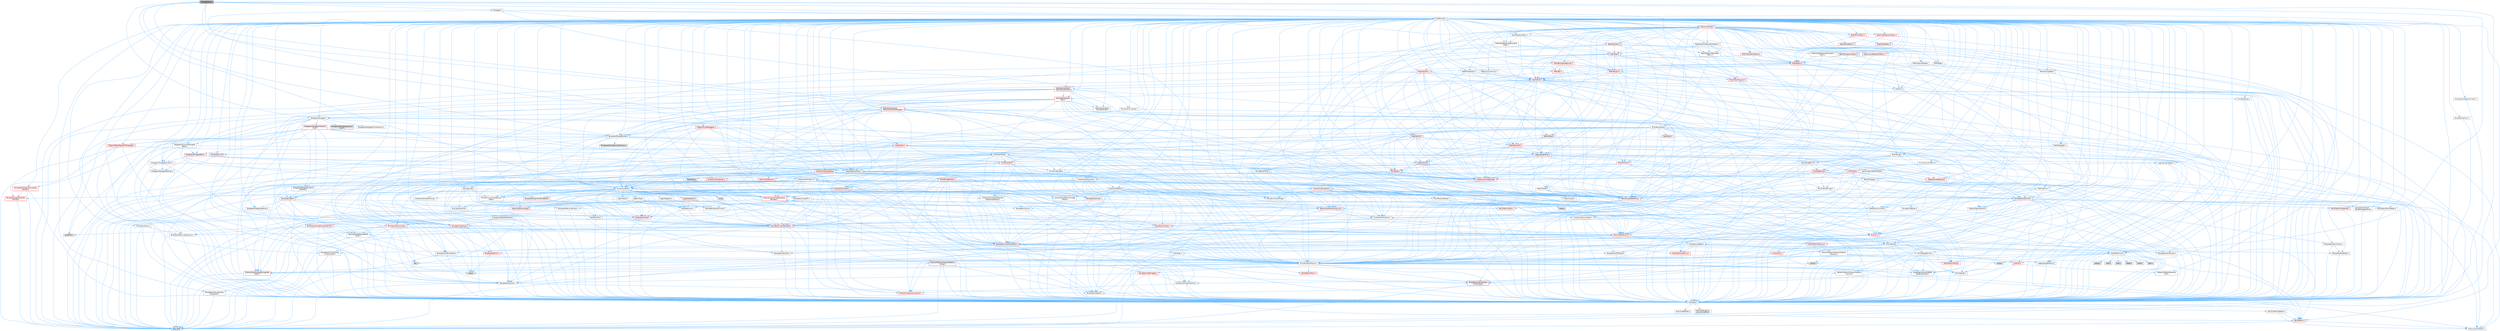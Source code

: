 digraph "PackageStore.h"
{
 // INTERACTIVE_SVG=YES
 // LATEX_PDF_SIZE
  bgcolor="transparent";
  edge [fontname=Helvetica,fontsize=10,labelfontname=Helvetica,labelfontsize=10];
  node [fontname=Helvetica,fontsize=10,shape=box,height=0.2,width=0.4];
  Node1 [id="Node000001",label="PackageStore.h",height=0.2,width=0.4,color="gray40", fillcolor="grey60", style="filled", fontcolor="black",tooltip=" "];
  Node1 -> Node2 [id="edge1_Node000001_Node000002",color="steelblue1",style="solid",tooltip=" "];
  Node2 [id="Node000002",label="Containers/Array.h",height=0.2,width=0.4,color="grey40", fillcolor="white", style="filled",URL="$df/dd0/Array_8h.html",tooltip=" "];
  Node2 -> Node3 [id="edge2_Node000002_Node000003",color="steelblue1",style="solid",tooltip=" "];
  Node3 [id="Node000003",label="CoreTypes.h",height=0.2,width=0.4,color="grey40", fillcolor="white", style="filled",URL="$dc/dec/CoreTypes_8h.html",tooltip=" "];
  Node3 -> Node4 [id="edge3_Node000003_Node000004",color="steelblue1",style="solid",tooltip=" "];
  Node4 [id="Node000004",label="HAL/Platform.h",height=0.2,width=0.4,color="red", fillcolor="#FFF0F0", style="filled",URL="$d9/dd0/Platform_8h.html",tooltip=" "];
  Node4 -> Node7 [id="edge4_Node000004_Node000007",color="steelblue1",style="solid",tooltip=" "];
  Node7 [id="Node000007",label="type_traits",height=0.2,width=0.4,color="grey60", fillcolor="#E0E0E0", style="filled",tooltip=" "];
  Node4 -> Node8 [id="edge5_Node000004_Node000008",color="steelblue1",style="solid",tooltip=" "];
  Node8 [id="Node000008",label="PreprocessorHelpers.h",height=0.2,width=0.4,color="grey40", fillcolor="white", style="filled",URL="$db/ddb/PreprocessorHelpers_8h.html",tooltip=" "];
  Node3 -> Node14 [id="edge6_Node000003_Node000014",color="steelblue1",style="solid",tooltip=" "];
  Node14 [id="Node000014",label="ProfilingDebugging\l/UMemoryDefines.h",height=0.2,width=0.4,color="grey40", fillcolor="white", style="filled",URL="$d2/da2/UMemoryDefines_8h.html",tooltip=" "];
  Node3 -> Node15 [id="edge7_Node000003_Node000015",color="steelblue1",style="solid",tooltip=" "];
  Node15 [id="Node000015",label="Misc/CoreMiscDefines.h",height=0.2,width=0.4,color="grey40", fillcolor="white", style="filled",URL="$da/d38/CoreMiscDefines_8h.html",tooltip=" "];
  Node15 -> Node4 [id="edge8_Node000015_Node000004",color="steelblue1",style="solid",tooltip=" "];
  Node15 -> Node8 [id="edge9_Node000015_Node000008",color="steelblue1",style="solid",tooltip=" "];
  Node3 -> Node16 [id="edge10_Node000003_Node000016",color="steelblue1",style="solid",tooltip=" "];
  Node16 [id="Node000016",label="Misc/CoreDefines.h",height=0.2,width=0.4,color="grey40", fillcolor="white", style="filled",URL="$d3/dd2/CoreDefines_8h.html",tooltip=" "];
  Node2 -> Node17 [id="edge11_Node000002_Node000017",color="steelblue1",style="solid",tooltip=" "];
  Node17 [id="Node000017",label="Misc/AssertionMacros.h",height=0.2,width=0.4,color="grey40", fillcolor="white", style="filled",URL="$d0/dfa/AssertionMacros_8h.html",tooltip=" "];
  Node17 -> Node3 [id="edge12_Node000017_Node000003",color="steelblue1",style="solid",tooltip=" "];
  Node17 -> Node4 [id="edge13_Node000017_Node000004",color="steelblue1",style="solid",tooltip=" "];
  Node17 -> Node18 [id="edge14_Node000017_Node000018",color="steelblue1",style="solid",tooltip=" "];
  Node18 [id="Node000018",label="HAL/PlatformMisc.h",height=0.2,width=0.4,color="red", fillcolor="#FFF0F0", style="filled",URL="$d0/df5/PlatformMisc_8h.html",tooltip=" "];
  Node18 -> Node3 [id="edge15_Node000018_Node000003",color="steelblue1",style="solid",tooltip=" "];
  Node17 -> Node8 [id="edge16_Node000017_Node000008",color="steelblue1",style="solid",tooltip=" "];
  Node17 -> Node54 [id="edge17_Node000017_Node000054",color="steelblue1",style="solid",tooltip=" "];
  Node54 [id="Node000054",label="Templates/EnableIf.h",height=0.2,width=0.4,color="grey40", fillcolor="white", style="filled",URL="$d7/d60/EnableIf_8h.html",tooltip=" "];
  Node54 -> Node3 [id="edge18_Node000054_Node000003",color="steelblue1",style="solid",tooltip=" "];
  Node17 -> Node55 [id="edge19_Node000017_Node000055",color="steelblue1",style="solid",tooltip=" "];
  Node55 [id="Node000055",label="Templates/IsArrayOrRefOf\lTypeByPredicate.h",height=0.2,width=0.4,color="grey40", fillcolor="white", style="filled",URL="$d6/da1/IsArrayOrRefOfTypeByPredicate_8h.html",tooltip=" "];
  Node55 -> Node3 [id="edge20_Node000055_Node000003",color="steelblue1",style="solid",tooltip=" "];
  Node17 -> Node56 [id="edge21_Node000017_Node000056",color="steelblue1",style="solid",tooltip=" "];
  Node56 [id="Node000056",label="Templates/IsValidVariadic\lFunctionArg.h",height=0.2,width=0.4,color="red", fillcolor="#FFF0F0", style="filled",URL="$d0/dc8/IsValidVariadicFunctionArg_8h.html",tooltip=" "];
  Node56 -> Node3 [id="edge22_Node000056_Node000003",color="steelblue1",style="solid",tooltip=" "];
  Node56 -> Node7 [id="edge23_Node000056_Node000007",color="steelblue1",style="solid",tooltip=" "];
  Node17 -> Node58 [id="edge24_Node000017_Node000058",color="steelblue1",style="solid",tooltip=" "];
  Node58 [id="Node000058",label="Traits/IsCharEncodingCompatible\lWith.h",height=0.2,width=0.4,color="red", fillcolor="#FFF0F0", style="filled",URL="$df/dd1/IsCharEncodingCompatibleWith_8h.html",tooltip=" "];
  Node58 -> Node7 [id="edge25_Node000058_Node000007",color="steelblue1",style="solid",tooltip=" "];
  Node17 -> Node60 [id="edge26_Node000017_Node000060",color="steelblue1",style="solid",tooltip=" "];
  Node60 [id="Node000060",label="Misc/VarArgs.h",height=0.2,width=0.4,color="grey40", fillcolor="white", style="filled",URL="$d5/d6f/VarArgs_8h.html",tooltip=" "];
  Node60 -> Node3 [id="edge27_Node000060_Node000003",color="steelblue1",style="solid",tooltip=" "];
  Node17 -> Node61 [id="edge28_Node000017_Node000061",color="steelblue1",style="solid",tooltip=" "];
  Node61 [id="Node000061",label="String/FormatStringSan.h",height=0.2,width=0.4,color="red", fillcolor="#FFF0F0", style="filled",URL="$d3/d8b/FormatStringSan_8h.html",tooltip=" "];
  Node61 -> Node7 [id="edge29_Node000061_Node000007",color="steelblue1",style="solid",tooltip=" "];
  Node61 -> Node3 [id="edge30_Node000061_Node000003",color="steelblue1",style="solid",tooltip=" "];
  Node61 -> Node62 [id="edge31_Node000061_Node000062",color="steelblue1",style="solid",tooltip=" "];
  Node62 [id="Node000062",label="Templates/Requires.h",height=0.2,width=0.4,color="grey40", fillcolor="white", style="filled",URL="$dc/d96/Requires_8h.html",tooltip=" "];
  Node62 -> Node54 [id="edge32_Node000062_Node000054",color="steelblue1",style="solid",tooltip=" "];
  Node62 -> Node7 [id="edge33_Node000062_Node000007",color="steelblue1",style="solid",tooltip=" "];
  Node61 -> Node56 [id="edge34_Node000061_Node000056",color="steelblue1",style="solid",tooltip=" "];
  Node61 -> Node26 [id="edge35_Node000061_Node000026",color="steelblue1",style="solid",tooltip=" "];
  Node26 [id="Node000026",label="Containers/ContainersFwd.h",height=0.2,width=0.4,color="grey40", fillcolor="white", style="filled",URL="$d4/d0a/ContainersFwd_8h.html",tooltip=" "];
  Node26 -> Node4 [id="edge36_Node000026_Node000004",color="steelblue1",style="solid",tooltip=" "];
  Node26 -> Node3 [id="edge37_Node000026_Node000003",color="steelblue1",style="solid",tooltip=" "];
  Node26 -> Node23 [id="edge38_Node000026_Node000023",color="steelblue1",style="solid",tooltip=" "];
  Node23 [id="Node000023",label="Traits/IsContiguousContainer.h",height=0.2,width=0.4,color="red", fillcolor="#FFF0F0", style="filled",URL="$d5/d3c/IsContiguousContainer_8h.html",tooltip=" "];
  Node23 -> Node3 [id="edge39_Node000023_Node000003",color="steelblue1",style="solid",tooltip=" "];
  Node17 -> Node67 [id="edge40_Node000017_Node000067",color="steelblue1",style="solid",tooltip=" "];
  Node67 [id="Node000067",label="atomic",height=0.2,width=0.4,color="grey60", fillcolor="#E0E0E0", style="filled",tooltip=" "];
  Node2 -> Node68 [id="edge41_Node000002_Node000068",color="steelblue1",style="solid",tooltip=" "];
  Node68 [id="Node000068",label="Misc/IntrusiveUnsetOptional\lState.h",height=0.2,width=0.4,color="grey40", fillcolor="white", style="filled",URL="$d2/d0a/IntrusiveUnsetOptionalState_8h.html",tooltip=" "];
  Node68 -> Node69 [id="edge42_Node000068_Node000069",color="steelblue1",style="solid",tooltip=" "];
  Node69 [id="Node000069",label="Misc/OptionalFwd.h",height=0.2,width=0.4,color="grey40", fillcolor="white", style="filled",URL="$dc/d50/OptionalFwd_8h.html",tooltip=" "];
  Node2 -> Node70 [id="edge43_Node000002_Node000070",color="steelblue1",style="solid",tooltip=" "];
  Node70 [id="Node000070",label="Misc/ReverseIterate.h",height=0.2,width=0.4,color="grey40", fillcolor="white", style="filled",URL="$db/de3/ReverseIterate_8h.html",tooltip=" "];
  Node70 -> Node4 [id="edge44_Node000070_Node000004",color="steelblue1",style="solid",tooltip=" "];
  Node70 -> Node71 [id="edge45_Node000070_Node000071",color="steelblue1",style="solid",tooltip=" "];
  Node71 [id="Node000071",label="iterator",height=0.2,width=0.4,color="grey60", fillcolor="#E0E0E0", style="filled",tooltip=" "];
  Node2 -> Node72 [id="edge46_Node000002_Node000072",color="steelblue1",style="solid",tooltip=" "];
  Node72 [id="Node000072",label="HAL/UnrealMemory.h",height=0.2,width=0.4,color="red", fillcolor="#FFF0F0", style="filled",URL="$d9/d96/UnrealMemory_8h.html",tooltip=" "];
  Node72 -> Node3 [id="edge47_Node000072_Node000003",color="steelblue1",style="solid",tooltip=" "];
  Node72 -> Node73 [id="edge48_Node000072_Node000073",color="steelblue1",style="solid",tooltip=" "];
  Node73 [id="Node000073",label="GenericPlatform/GenericPlatform\lMemory.h",height=0.2,width=0.4,color="grey40", fillcolor="white", style="filled",URL="$dd/d22/GenericPlatformMemory_8h.html",tooltip=" "];
  Node73 -> Node25 [id="edge49_Node000073_Node000025",color="steelblue1",style="solid",tooltip=" "];
  Node25 [id="Node000025",label="CoreFwd.h",height=0.2,width=0.4,color="red", fillcolor="#FFF0F0", style="filled",URL="$d1/d1e/CoreFwd_8h.html",tooltip=" "];
  Node25 -> Node3 [id="edge50_Node000025_Node000003",color="steelblue1",style="solid",tooltip=" "];
  Node25 -> Node26 [id="edge51_Node000025_Node000026",color="steelblue1",style="solid",tooltip=" "];
  Node25 -> Node28 [id="edge52_Node000025_Node000028",color="steelblue1",style="solid",tooltip=" "];
  Node28 [id="Node000028",label="UObject/UObjectHierarchy\lFwd.h",height=0.2,width=0.4,color="grey40", fillcolor="white", style="filled",URL="$d3/d13/UObjectHierarchyFwd_8h.html",tooltip=" "];
  Node73 -> Node3 [id="edge53_Node000073_Node000003",color="steelblue1",style="solid",tooltip=" "];
  Node73 -> Node74 [id="edge54_Node000073_Node000074",color="steelblue1",style="solid",tooltip=" "];
  Node74 [id="Node000074",label="HAL/PlatformString.h",height=0.2,width=0.4,color="red", fillcolor="#FFF0F0", style="filled",URL="$db/db5/PlatformString_8h.html",tooltip=" "];
  Node74 -> Node3 [id="edge55_Node000074_Node000003",color="steelblue1",style="solid",tooltip=" "];
  Node73 -> Node39 [id="edge56_Node000073_Node000039",color="steelblue1",style="solid",tooltip=" "];
  Node39 [id="Node000039",label="string.h",height=0.2,width=0.4,color="grey60", fillcolor="#E0E0E0", style="filled",tooltip=" "];
  Node73 -> Node32 [id="edge57_Node000073_Node000032",color="steelblue1",style="solid",tooltip=" "];
  Node32 [id="Node000032",label="wchar.h",height=0.2,width=0.4,color="grey60", fillcolor="#E0E0E0", style="filled",tooltip=" "];
  Node72 -> Node76 [id="edge58_Node000072_Node000076",color="steelblue1",style="solid",tooltip=" "];
  Node76 [id="Node000076",label="HAL/MemoryBase.h",height=0.2,width=0.4,color="grey40", fillcolor="white", style="filled",URL="$d6/d9f/MemoryBase_8h.html",tooltip=" "];
  Node76 -> Node3 [id="edge59_Node000076_Node000003",color="steelblue1",style="solid",tooltip=" "];
  Node76 -> Node47 [id="edge60_Node000076_Node000047",color="steelblue1",style="solid",tooltip=" "];
  Node47 [id="Node000047",label="HAL/PlatformAtomics.h",height=0.2,width=0.4,color="red", fillcolor="#FFF0F0", style="filled",URL="$d3/d36/PlatformAtomics_8h.html",tooltip=" "];
  Node47 -> Node3 [id="edge61_Node000047_Node000003",color="steelblue1",style="solid",tooltip=" "];
  Node76 -> Node30 [id="edge62_Node000076_Node000030",color="steelblue1",style="solid",tooltip=" "];
  Node30 [id="Node000030",label="HAL/PlatformCrt.h",height=0.2,width=0.4,color="grey40", fillcolor="white", style="filled",URL="$d8/d75/PlatformCrt_8h.html",tooltip=" "];
  Node30 -> Node31 [id="edge63_Node000030_Node000031",color="steelblue1",style="solid",tooltip=" "];
  Node31 [id="Node000031",label="new",height=0.2,width=0.4,color="grey60", fillcolor="#E0E0E0", style="filled",tooltip=" "];
  Node30 -> Node32 [id="edge64_Node000030_Node000032",color="steelblue1",style="solid",tooltip=" "];
  Node30 -> Node33 [id="edge65_Node000030_Node000033",color="steelblue1",style="solid",tooltip=" "];
  Node33 [id="Node000033",label="stddef.h",height=0.2,width=0.4,color="grey60", fillcolor="#E0E0E0", style="filled",tooltip=" "];
  Node30 -> Node34 [id="edge66_Node000030_Node000034",color="steelblue1",style="solid",tooltip=" "];
  Node34 [id="Node000034",label="stdlib.h",height=0.2,width=0.4,color="grey60", fillcolor="#E0E0E0", style="filled",tooltip=" "];
  Node30 -> Node35 [id="edge67_Node000030_Node000035",color="steelblue1",style="solid",tooltip=" "];
  Node35 [id="Node000035",label="stdio.h",height=0.2,width=0.4,color="grey60", fillcolor="#E0E0E0", style="filled",tooltip=" "];
  Node30 -> Node36 [id="edge68_Node000030_Node000036",color="steelblue1",style="solid",tooltip=" "];
  Node36 [id="Node000036",label="stdarg.h",height=0.2,width=0.4,color="grey60", fillcolor="#E0E0E0", style="filled",tooltip=" "];
  Node30 -> Node37 [id="edge69_Node000030_Node000037",color="steelblue1",style="solid",tooltip=" "];
  Node37 [id="Node000037",label="math.h",height=0.2,width=0.4,color="grey60", fillcolor="#E0E0E0", style="filled",tooltip=" "];
  Node30 -> Node38 [id="edge70_Node000030_Node000038",color="steelblue1",style="solid",tooltip=" "];
  Node38 [id="Node000038",label="float.h",height=0.2,width=0.4,color="grey60", fillcolor="#E0E0E0", style="filled",tooltip=" "];
  Node30 -> Node39 [id="edge71_Node000030_Node000039",color="steelblue1",style="solid",tooltip=" "];
  Node76 -> Node77 [id="edge72_Node000076_Node000077",color="steelblue1",style="solid",tooltip=" "];
  Node77 [id="Node000077",label="Misc/Exec.h",height=0.2,width=0.4,color="grey40", fillcolor="white", style="filled",URL="$de/ddb/Exec_8h.html",tooltip=" "];
  Node77 -> Node3 [id="edge73_Node000077_Node000003",color="steelblue1",style="solid",tooltip=" "];
  Node77 -> Node17 [id="edge74_Node000077_Node000017",color="steelblue1",style="solid",tooltip=" "];
  Node76 -> Node78 [id="edge75_Node000076_Node000078",color="steelblue1",style="solid",tooltip=" "];
  Node78 [id="Node000078",label="Misc/OutputDevice.h",height=0.2,width=0.4,color="grey40", fillcolor="white", style="filled",URL="$d7/d32/OutputDevice_8h.html",tooltip=" "];
  Node78 -> Node25 [id="edge76_Node000078_Node000025",color="steelblue1",style="solid",tooltip=" "];
  Node78 -> Node3 [id="edge77_Node000078_Node000003",color="steelblue1",style="solid",tooltip=" "];
  Node78 -> Node79 [id="edge78_Node000078_Node000079",color="steelblue1",style="solid",tooltip=" "];
  Node79 [id="Node000079",label="Logging/LogVerbosity.h",height=0.2,width=0.4,color="grey40", fillcolor="white", style="filled",URL="$d2/d8f/LogVerbosity_8h.html",tooltip=" "];
  Node79 -> Node3 [id="edge79_Node000079_Node000003",color="steelblue1",style="solid",tooltip=" "];
  Node78 -> Node60 [id="edge80_Node000078_Node000060",color="steelblue1",style="solid",tooltip=" "];
  Node78 -> Node55 [id="edge81_Node000078_Node000055",color="steelblue1",style="solid",tooltip=" "];
  Node78 -> Node56 [id="edge82_Node000078_Node000056",color="steelblue1",style="solid",tooltip=" "];
  Node78 -> Node58 [id="edge83_Node000078_Node000058",color="steelblue1",style="solid",tooltip=" "];
  Node76 -> Node80 [id="edge84_Node000076_Node000080",color="steelblue1",style="solid",tooltip=" "];
  Node80 [id="Node000080",label="Templates/Atomic.h",height=0.2,width=0.4,color="red", fillcolor="#FFF0F0", style="filled",URL="$d3/d91/Atomic_8h.html",tooltip=" "];
  Node80 -> Node67 [id="edge85_Node000080_Node000067",color="steelblue1",style="solid",tooltip=" "];
  Node72 -> Node89 [id="edge86_Node000072_Node000089",color="steelblue1",style="solid",tooltip=" "];
  Node89 [id="Node000089",label="HAL/PlatformMemory.h",height=0.2,width=0.4,color="red", fillcolor="#FFF0F0", style="filled",URL="$de/d68/PlatformMemory_8h.html",tooltip=" "];
  Node89 -> Node3 [id="edge87_Node000089_Node000003",color="steelblue1",style="solid",tooltip=" "];
  Node89 -> Node73 [id="edge88_Node000089_Node000073",color="steelblue1",style="solid",tooltip=" "];
  Node72 -> Node92 [id="edge89_Node000072_Node000092",color="steelblue1",style="solid",tooltip=" "];
  Node92 [id="Node000092",label="Templates/IsPointer.h",height=0.2,width=0.4,color="grey40", fillcolor="white", style="filled",URL="$d7/d05/IsPointer_8h.html",tooltip=" "];
  Node92 -> Node3 [id="edge90_Node000092_Node000003",color="steelblue1",style="solid",tooltip=" "];
  Node2 -> Node93 [id="edge91_Node000002_Node000093",color="steelblue1",style="solid",tooltip=" "];
  Node93 [id="Node000093",label="Templates/UnrealTypeTraits.h",height=0.2,width=0.4,color="red", fillcolor="#FFF0F0", style="filled",URL="$d2/d2d/UnrealTypeTraits_8h.html",tooltip=" "];
  Node93 -> Node3 [id="edge92_Node000093_Node000003",color="steelblue1",style="solid",tooltip=" "];
  Node93 -> Node92 [id="edge93_Node000093_Node000092",color="steelblue1",style="solid",tooltip=" "];
  Node93 -> Node17 [id="edge94_Node000093_Node000017",color="steelblue1",style="solid",tooltip=" "];
  Node93 -> Node85 [id="edge95_Node000093_Node000085",color="steelblue1",style="solid",tooltip=" "];
  Node85 [id="Node000085",label="Templates/AndOrNot.h",height=0.2,width=0.4,color="grey40", fillcolor="white", style="filled",URL="$db/d0a/AndOrNot_8h.html",tooltip=" "];
  Node85 -> Node3 [id="edge96_Node000085_Node000003",color="steelblue1",style="solid",tooltip=" "];
  Node93 -> Node54 [id="edge97_Node000093_Node000054",color="steelblue1",style="solid",tooltip=" "];
  Node93 -> Node94 [id="edge98_Node000093_Node000094",color="steelblue1",style="solid",tooltip=" "];
  Node94 [id="Node000094",label="Templates/IsArithmetic.h",height=0.2,width=0.4,color="grey40", fillcolor="white", style="filled",URL="$d2/d5d/IsArithmetic_8h.html",tooltip=" "];
  Node94 -> Node3 [id="edge99_Node000094_Node000003",color="steelblue1",style="solid",tooltip=" "];
  Node93 -> Node96 [id="edge100_Node000093_Node000096",color="steelblue1",style="solid",tooltip=" "];
  Node96 [id="Node000096",label="Templates/IsPODType.h",height=0.2,width=0.4,color="grey40", fillcolor="white", style="filled",URL="$d7/db1/IsPODType_8h.html",tooltip=" "];
  Node96 -> Node3 [id="edge101_Node000096_Node000003",color="steelblue1",style="solid",tooltip=" "];
  Node93 -> Node97 [id="edge102_Node000093_Node000097",color="steelblue1",style="solid",tooltip=" "];
  Node97 [id="Node000097",label="Templates/IsUECoreType.h",height=0.2,width=0.4,color="grey40", fillcolor="white", style="filled",URL="$d1/db8/IsUECoreType_8h.html",tooltip=" "];
  Node97 -> Node3 [id="edge103_Node000097_Node000003",color="steelblue1",style="solid",tooltip=" "];
  Node97 -> Node7 [id="edge104_Node000097_Node000007",color="steelblue1",style="solid",tooltip=" "];
  Node93 -> Node86 [id="edge105_Node000093_Node000086",color="steelblue1",style="solid",tooltip=" "];
  Node86 [id="Node000086",label="Templates/IsTriviallyCopy\lConstructible.h",height=0.2,width=0.4,color="grey40", fillcolor="white", style="filled",URL="$d3/d78/IsTriviallyCopyConstructible_8h.html",tooltip=" "];
  Node86 -> Node3 [id="edge106_Node000086_Node000003",color="steelblue1",style="solid",tooltip=" "];
  Node86 -> Node7 [id="edge107_Node000086_Node000007",color="steelblue1",style="solid",tooltip=" "];
  Node2 -> Node98 [id="edge108_Node000002_Node000098",color="steelblue1",style="solid",tooltip=" "];
  Node98 [id="Node000098",label="Templates/UnrealTemplate.h",height=0.2,width=0.4,color="red", fillcolor="#FFF0F0", style="filled",URL="$d4/d24/UnrealTemplate_8h.html",tooltip=" "];
  Node98 -> Node3 [id="edge109_Node000098_Node000003",color="steelblue1",style="solid",tooltip=" "];
  Node98 -> Node92 [id="edge110_Node000098_Node000092",color="steelblue1",style="solid",tooltip=" "];
  Node98 -> Node72 [id="edge111_Node000098_Node000072",color="steelblue1",style="solid",tooltip=" "];
  Node98 -> Node93 [id="edge112_Node000098_Node000093",color="steelblue1",style="solid",tooltip=" "];
  Node98 -> Node101 [id="edge113_Node000098_Node000101",color="steelblue1",style="solid",tooltip=" "];
  Node101 [id="Node000101",label="Templates/RemoveReference.h",height=0.2,width=0.4,color="grey40", fillcolor="white", style="filled",URL="$da/dbe/RemoveReference_8h.html",tooltip=" "];
  Node101 -> Node3 [id="edge114_Node000101_Node000003",color="steelblue1",style="solid",tooltip=" "];
  Node98 -> Node62 [id="edge115_Node000098_Node000062",color="steelblue1",style="solid",tooltip=" "];
  Node98 -> Node102 [id="edge116_Node000098_Node000102",color="steelblue1",style="solid",tooltip=" "];
  Node102 [id="Node000102",label="Templates/TypeCompatible\lBytes.h",height=0.2,width=0.4,color="grey40", fillcolor="white", style="filled",URL="$df/d0a/TypeCompatibleBytes_8h.html",tooltip=" "];
  Node102 -> Node3 [id="edge117_Node000102_Node000003",color="steelblue1",style="solid",tooltip=" "];
  Node102 -> Node39 [id="edge118_Node000102_Node000039",color="steelblue1",style="solid",tooltip=" "];
  Node102 -> Node31 [id="edge119_Node000102_Node000031",color="steelblue1",style="solid",tooltip=" "];
  Node102 -> Node7 [id="edge120_Node000102_Node000007",color="steelblue1",style="solid",tooltip=" "];
  Node98 -> Node23 [id="edge121_Node000098_Node000023",color="steelblue1",style="solid",tooltip=" "];
  Node98 -> Node7 [id="edge122_Node000098_Node000007",color="steelblue1",style="solid",tooltip=" "];
  Node2 -> Node104 [id="edge123_Node000002_Node000104",color="steelblue1",style="solid",tooltip=" "];
  Node104 [id="Node000104",label="Containers/AllowShrinking.h",height=0.2,width=0.4,color="grey40", fillcolor="white", style="filled",URL="$d7/d1a/AllowShrinking_8h.html",tooltip=" "];
  Node104 -> Node3 [id="edge124_Node000104_Node000003",color="steelblue1",style="solid",tooltip=" "];
  Node2 -> Node105 [id="edge125_Node000002_Node000105",color="steelblue1",style="solid",tooltip=" "];
  Node105 [id="Node000105",label="Containers/ContainerAllocation\lPolicies.h",height=0.2,width=0.4,color="red", fillcolor="#FFF0F0", style="filled",URL="$d7/dff/ContainerAllocationPolicies_8h.html",tooltip=" "];
  Node105 -> Node3 [id="edge126_Node000105_Node000003",color="steelblue1",style="solid",tooltip=" "];
  Node105 -> Node105 [id="edge127_Node000105_Node000105",color="steelblue1",style="solid",tooltip=" "];
  Node105 -> Node107 [id="edge128_Node000105_Node000107",color="steelblue1",style="solid",tooltip=" "];
  Node107 [id="Node000107",label="HAL/PlatformMath.h",height=0.2,width=0.4,color="red", fillcolor="#FFF0F0", style="filled",URL="$dc/d53/PlatformMath_8h.html",tooltip=" "];
  Node107 -> Node3 [id="edge129_Node000107_Node000003",color="steelblue1",style="solid",tooltip=" "];
  Node105 -> Node72 [id="edge130_Node000105_Node000072",color="steelblue1",style="solid",tooltip=" "];
  Node105 -> Node40 [id="edge131_Node000105_Node000040",color="steelblue1",style="solid",tooltip=" "];
  Node40 [id="Node000040",label="Math/NumericLimits.h",height=0.2,width=0.4,color="grey40", fillcolor="white", style="filled",URL="$df/d1b/NumericLimits_8h.html",tooltip=" "];
  Node40 -> Node3 [id="edge132_Node000040_Node000003",color="steelblue1",style="solid",tooltip=" "];
  Node105 -> Node17 [id="edge133_Node000105_Node000017",color="steelblue1",style="solid",tooltip=" "];
  Node105 -> Node116 [id="edge134_Node000105_Node000116",color="steelblue1",style="solid",tooltip=" "];
  Node116 [id="Node000116",label="Templates/MemoryOps.h",height=0.2,width=0.4,color="red", fillcolor="#FFF0F0", style="filled",URL="$db/dea/MemoryOps_8h.html",tooltip=" "];
  Node116 -> Node3 [id="edge135_Node000116_Node000003",color="steelblue1",style="solid",tooltip=" "];
  Node116 -> Node72 [id="edge136_Node000116_Node000072",color="steelblue1",style="solid",tooltip=" "];
  Node116 -> Node87 [id="edge137_Node000116_Node000087",color="steelblue1",style="solid",tooltip=" "];
  Node87 [id="Node000087",label="Templates/IsTriviallyCopy\lAssignable.h",height=0.2,width=0.4,color="grey40", fillcolor="white", style="filled",URL="$d2/df2/IsTriviallyCopyAssignable_8h.html",tooltip=" "];
  Node87 -> Node3 [id="edge138_Node000087_Node000003",color="steelblue1",style="solid",tooltip=" "];
  Node87 -> Node7 [id="edge139_Node000087_Node000007",color="steelblue1",style="solid",tooltip=" "];
  Node116 -> Node86 [id="edge140_Node000116_Node000086",color="steelblue1",style="solid",tooltip=" "];
  Node116 -> Node62 [id="edge141_Node000116_Node000062",color="steelblue1",style="solid",tooltip=" "];
  Node116 -> Node93 [id="edge142_Node000116_Node000093",color="steelblue1",style="solid",tooltip=" "];
  Node116 -> Node31 [id="edge143_Node000116_Node000031",color="steelblue1",style="solid",tooltip=" "];
  Node116 -> Node7 [id="edge144_Node000116_Node000007",color="steelblue1",style="solid",tooltip=" "];
  Node105 -> Node102 [id="edge145_Node000105_Node000102",color="steelblue1",style="solid",tooltip=" "];
  Node105 -> Node7 [id="edge146_Node000105_Node000007",color="steelblue1",style="solid",tooltip=" "];
  Node2 -> Node117 [id="edge147_Node000002_Node000117",color="steelblue1",style="solid",tooltip=" "];
  Node117 [id="Node000117",label="Containers/ContainerElement\lTypeCompatibility.h",height=0.2,width=0.4,color="grey40", fillcolor="white", style="filled",URL="$df/ddf/ContainerElementTypeCompatibility_8h.html",tooltip=" "];
  Node117 -> Node3 [id="edge148_Node000117_Node000003",color="steelblue1",style="solid",tooltip=" "];
  Node117 -> Node93 [id="edge149_Node000117_Node000093",color="steelblue1",style="solid",tooltip=" "];
  Node2 -> Node118 [id="edge150_Node000002_Node000118",color="steelblue1",style="solid",tooltip=" "];
  Node118 [id="Node000118",label="Serialization/Archive.h",height=0.2,width=0.4,color="red", fillcolor="#FFF0F0", style="filled",URL="$d7/d3b/Archive_8h.html",tooltip=" "];
  Node118 -> Node25 [id="edge151_Node000118_Node000025",color="steelblue1",style="solid",tooltip=" "];
  Node118 -> Node3 [id="edge152_Node000118_Node000003",color="steelblue1",style="solid",tooltip=" "];
  Node118 -> Node119 [id="edge153_Node000118_Node000119",color="steelblue1",style="solid",tooltip=" "];
  Node119 [id="Node000119",label="HAL/PlatformProperties.h",height=0.2,width=0.4,color="red", fillcolor="#FFF0F0", style="filled",URL="$d9/db0/PlatformProperties_8h.html",tooltip=" "];
  Node119 -> Node3 [id="edge154_Node000119_Node000003",color="steelblue1",style="solid",tooltip=" "];
  Node118 -> Node122 [id="edge155_Node000118_Node000122",color="steelblue1",style="solid",tooltip=" "];
  Node122 [id="Node000122",label="Internationalization\l/TextNamespaceFwd.h",height=0.2,width=0.4,color="grey40", fillcolor="white", style="filled",URL="$d8/d97/TextNamespaceFwd_8h.html",tooltip=" "];
  Node122 -> Node3 [id="edge156_Node000122_Node000003",color="steelblue1",style="solid",tooltip=" "];
  Node118 -> Node17 [id="edge157_Node000118_Node000017",color="steelblue1",style="solid",tooltip=" "];
  Node118 -> Node123 [id="edge158_Node000118_Node000123",color="steelblue1",style="solid",tooltip=" "];
  Node123 [id="Node000123",label="Misc/EngineVersionBase.h",height=0.2,width=0.4,color="grey40", fillcolor="white", style="filled",URL="$d5/d2b/EngineVersionBase_8h.html",tooltip=" "];
  Node123 -> Node3 [id="edge159_Node000123_Node000003",color="steelblue1",style="solid",tooltip=" "];
  Node118 -> Node60 [id="edge160_Node000118_Node000060",color="steelblue1",style="solid",tooltip=" "];
  Node118 -> Node54 [id="edge161_Node000118_Node000054",color="steelblue1",style="solid",tooltip=" "];
  Node118 -> Node55 [id="edge162_Node000118_Node000055",color="steelblue1",style="solid",tooltip=" "];
  Node118 -> Node126 [id="edge163_Node000118_Node000126",color="steelblue1",style="solid",tooltip=" "];
  Node126 [id="Node000126",label="Templates/IsEnumClass.h",height=0.2,width=0.4,color="grey40", fillcolor="white", style="filled",URL="$d7/d15/IsEnumClass_8h.html",tooltip=" "];
  Node126 -> Node3 [id="edge164_Node000126_Node000003",color="steelblue1",style="solid",tooltip=" "];
  Node126 -> Node85 [id="edge165_Node000126_Node000085",color="steelblue1",style="solid",tooltip=" "];
  Node118 -> Node56 [id="edge166_Node000118_Node000056",color="steelblue1",style="solid",tooltip=" "];
  Node118 -> Node98 [id="edge167_Node000118_Node000098",color="steelblue1",style="solid",tooltip=" "];
  Node118 -> Node58 [id="edge168_Node000118_Node000058",color="steelblue1",style="solid",tooltip=" "];
  Node118 -> Node127 [id="edge169_Node000118_Node000127",color="steelblue1",style="solid",tooltip=" "];
  Node127 [id="Node000127",label="UObject/ObjectVersion.h",height=0.2,width=0.4,color="grey40", fillcolor="white", style="filled",URL="$da/d63/ObjectVersion_8h.html",tooltip=" "];
  Node127 -> Node3 [id="edge170_Node000127_Node000003",color="steelblue1",style="solid",tooltip=" "];
  Node2 -> Node128 [id="edge171_Node000002_Node000128",color="steelblue1",style="solid",tooltip=" "];
  Node128 [id="Node000128",label="Serialization/MemoryImage\lWriter.h",height=0.2,width=0.4,color="grey40", fillcolor="white", style="filled",URL="$d0/d08/MemoryImageWriter_8h.html",tooltip=" "];
  Node128 -> Node3 [id="edge172_Node000128_Node000003",color="steelblue1",style="solid",tooltip=" "];
  Node128 -> Node129 [id="edge173_Node000128_Node000129",color="steelblue1",style="solid",tooltip=" "];
  Node129 [id="Node000129",label="Serialization/MemoryLayout.h",height=0.2,width=0.4,color="red", fillcolor="#FFF0F0", style="filled",URL="$d7/d66/MemoryLayout_8h.html",tooltip=" "];
  Node129 -> Node132 [id="edge174_Node000129_Node000132",color="steelblue1",style="solid",tooltip=" "];
  Node132 [id="Node000132",label="Containers/EnumAsByte.h",height=0.2,width=0.4,color="grey40", fillcolor="white", style="filled",URL="$d6/d9a/EnumAsByte_8h.html",tooltip=" "];
  Node132 -> Node3 [id="edge175_Node000132_Node000003",color="steelblue1",style="solid",tooltip=" "];
  Node132 -> Node96 [id="edge176_Node000132_Node000096",color="steelblue1",style="solid",tooltip=" "];
  Node132 -> Node133 [id="edge177_Node000132_Node000133",color="steelblue1",style="solid",tooltip=" "];
  Node133 [id="Node000133",label="Templates/TypeHash.h",height=0.2,width=0.4,color="red", fillcolor="#FFF0F0", style="filled",URL="$d1/d62/TypeHash_8h.html",tooltip=" "];
  Node133 -> Node3 [id="edge178_Node000133_Node000003",color="steelblue1",style="solid",tooltip=" "];
  Node133 -> Node62 [id="edge179_Node000133_Node000062",color="steelblue1",style="solid",tooltip=" "];
  Node133 -> Node134 [id="edge180_Node000133_Node000134",color="steelblue1",style="solid",tooltip=" "];
  Node134 [id="Node000134",label="Misc/Crc.h",height=0.2,width=0.4,color="red", fillcolor="#FFF0F0", style="filled",URL="$d4/dd2/Crc_8h.html",tooltip=" "];
  Node134 -> Node3 [id="edge181_Node000134_Node000003",color="steelblue1",style="solid",tooltip=" "];
  Node134 -> Node74 [id="edge182_Node000134_Node000074",color="steelblue1",style="solid",tooltip=" "];
  Node134 -> Node17 [id="edge183_Node000134_Node000017",color="steelblue1",style="solid",tooltip=" "];
  Node134 -> Node135 [id="edge184_Node000134_Node000135",color="steelblue1",style="solid",tooltip=" "];
  Node135 [id="Node000135",label="Misc/CString.h",height=0.2,width=0.4,color="grey40", fillcolor="white", style="filled",URL="$d2/d49/CString_8h.html",tooltip=" "];
  Node135 -> Node3 [id="edge185_Node000135_Node000003",color="steelblue1",style="solid",tooltip=" "];
  Node135 -> Node30 [id="edge186_Node000135_Node000030",color="steelblue1",style="solid",tooltip=" "];
  Node135 -> Node74 [id="edge187_Node000135_Node000074",color="steelblue1",style="solid",tooltip=" "];
  Node135 -> Node17 [id="edge188_Node000135_Node000017",color="steelblue1",style="solid",tooltip=" "];
  Node135 -> Node136 [id="edge189_Node000135_Node000136",color="steelblue1",style="solid",tooltip=" "];
  Node136 [id="Node000136",label="Misc/Char.h",height=0.2,width=0.4,color="red", fillcolor="#FFF0F0", style="filled",URL="$d0/d58/Char_8h.html",tooltip=" "];
  Node136 -> Node3 [id="edge190_Node000136_Node000003",color="steelblue1",style="solid",tooltip=" "];
  Node136 -> Node7 [id="edge191_Node000136_Node000007",color="steelblue1",style="solid",tooltip=" "];
  Node135 -> Node60 [id="edge192_Node000135_Node000060",color="steelblue1",style="solid",tooltip=" "];
  Node135 -> Node55 [id="edge193_Node000135_Node000055",color="steelblue1",style="solid",tooltip=" "];
  Node135 -> Node56 [id="edge194_Node000135_Node000056",color="steelblue1",style="solid",tooltip=" "];
  Node135 -> Node58 [id="edge195_Node000135_Node000058",color="steelblue1",style="solid",tooltip=" "];
  Node134 -> Node136 [id="edge196_Node000134_Node000136",color="steelblue1",style="solid",tooltip=" "];
  Node134 -> Node93 [id="edge197_Node000134_Node000093",color="steelblue1",style="solid",tooltip=" "];
  Node133 -> Node7 [id="edge198_Node000133_Node000007",color="steelblue1",style="solid",tooltip=" "];
  Node129 -> Node20 [id="edge199_Node000129_Node000020",color="steelblue1",style="solid",tooltip=" "];
  Node20 [id="Node000020",label="Containers/StringFwd.h",height=0.2,width=0.4,color="grey40", fillcolor="white", style="filled",URL="$df/d37/StringFwd_8h.html",tooltip=" "];
  Node20 -> Node3 [id="edge200_Node000020_Node000003",color="steelblue1",style="solid",tooltip=" "];
  Node20 -> Node21 [id="edge201_Node000020_Node000021",color="steelblue1",style="solid",tooltip=" "];
  Node21 [id="Node000021",label="Traits/ElementType.h",height=0.2,width=0.4,color="red", fillcolor="#FFF0F0", style="filled",URL="$d5/d4f/ElementType_8h.html",tooltip=" "];
  Node21 -> Node4 [id="edge202_Node000021_Node000004",color="steelblue1",style="solid",tooltip=" "];
  Node21 -> Node7 [id="edge203_Node000021_Node000007",color="steelblue1",style="solid",tooltip=" "];
  Node20 -> Node23 [id="edge204_Node000020_Node000023",color="steelblue1",style="solid",tooltip=" "];
  Node129 -> Node72 [id="edge205_Node000129_Node000072",color="steelblue1",style="solid",tooltip=" "];
  Node129 -> Node54 [id="edge206_Node000129_Node000054",color="steelblue1",style="solid",tooltip=" "];
  Node129 -> Node98 [id="edge207_Node000129_Node000098",color="steelblue1",style="solid",tooltip=" "];
  Node2 -> Node142 [id="edge208_Node000002_Node000142",color="steelblue1",style="solid",tooltip=" "];
  Node142 [id="Node000142",label="Algo/Heapify.h",height=0.2,width=0.4,color="grey40", fillcolor="white", style="filled",URL="$d0/d2a/Heapify_8h.html",tooltip=" "];
  Node142 -> Node143 [id="edge209_Node000142_Node000143",color="steelblue1",style="solid",tooltip=" "];
  Node143 [id="Node000143",label="Algo/Impl/BinaryHeap.h",height=0.2,width=0.4,color="red", fillcolor="#FFF0F0", style="filled",URL="$d7/da3/Algo_2Impl_2BinaryHeap_8h.html",tooltip=" "];
  Node143 -> Node144 [id="edge210_Node000143_Node000144",color="steelblue1",style="solid",tooltip=" "];
  Node144 [id="Node000144",label="Templates/Invoke.h",height=0.2,width=0.4,color="red", fillcolor="#FFF0F0", style="filled",URL="$d7/deb/Invoke_8h.html",tooltip=" "];
  Node144 -> Node3 [id="edge211_Node000144_Node000003",color="steelblue1",style="solid",tooltip=" "];
  Node144 -> Node98 [id="edge212_Node000144_Node000098",color="steelblue1",style="solid",tooltip=" "];
  Node144 -> Node7 [id="edge213_Node000144_Node000007",color="steelblue1",style="solid",tooltip=" "];
  Node143 -> Node7 [id="edge214_Node000143_Node000007",color="steelblue1",style="solid",tooltip=" "];
  Node142 -> Node148 [id="edge215_Node000142_Node000148",color="steelblue1",style="solid",tooltip=" "];
  Node148 [id="Node000148",label="Templates/IdentityFunctor.h",height=0.2,width=0.4,color="grey40", fillcolor="white", style="filled",URL="$d7/d2e/IdentityFunctor_8h.html",tooltip=" "];
  Node148 -> Node4 [id="edge216_Node000148_Node000004",color="steelblue1",style="solid",tooltip=" "];
  Node142 -> Node144 [id="edge217_Node000142_Node000144",color="steelblue1",style="solid",tooltip=" "];
  Node142 -> Node149 [id="edge218_Node000142_Node000149",color="steelblue1",style="solid",tooltip=" "];
  Node149 [id="Node000149",label="Templates/Less.h",height=0.2,width=0.4,color="grey40", fillcolor="white", style="filled",URL="$de/dc8/Less_8h.html",tooltip=" "];
  Node149 -> Node3 [id="edge219_Node000149_Node000003",color="steelblue1",style="solid",tooltip=" "];
  Node149 -> Node98 [id="edge220_Node000149_Node000098",color="steelblue1",style="solid",tooltip=" "];
  Node142 -> Node98 [id="edge221_Node000142_Node000098",color="steelblue1",style="solid",tooltip=" "];
  Node2 -> Node150 [id="edge222_Node000002_Node000150",color="steelblue1",style="solid",tooltip=" "];
  Node150 [id="Node000150",label="Algo/HeapSort.h",height=0.2,width=0.4,color="grey40", fillcolor="white", style="filled",URL="$d3/d92/HeapSort_8h.html",tooltip=" "];
  Node150 -> Node143 [id="edge223_Node000150_Node000143",color="steelblue1",style="solid",tooltip=" "];
  Node150 -> Node148 [id="edge224_Node000150_Node000148",color="steelblue1",style="solid",tooltip=" "];
  Node150 -> Node149 [id="edge225_Node000150_Node000149",color="steelblue1",style="solid",tooltip=" "];
  Node150 -> Node98 [id="edge226_Node000150_Node000098",color="steelblue1",style="solid",tooltip=" "];
  Node2 -> Node151 [id="edge227_Node000002_Node000151",color="steelblue1",style="solid",tooltip=" "];
  Node151 [id="Node000151",label="Algo/IsHeap.h",height=0.2,width=0.4,color="grey40", fillcolor="white", style="filled",URL="$de/d32/IsHeap_8h.html",tooltip=" "];
  Node151 -> Node143 [id="edge228_Node000151_Node000143",color="steelblue1",style="solid",tooltip=" "];
  Node151 -> Node148 [id="edge229_Node000151_Node000148",color="steelblue1",style="solid",tooltip=" "];
  Node151 -> Node144 [id="edge230_Node000151_Node000144",color="steelblue1",style="solid",tooltip=" "];
  Node151 -> Node149 [id="edge231_Node000151_Node000149",color="steelblue1",style="solid",tooltip=" "];
  Node151 -> Node98 [id="edge232_Node000151_Node000098",color="steelblue1",style="solid",tooltip=" "];
  Node2 -> Node143 [id="edge233_Node000002_Node000143",color="steelblue1",style="solid",tooltip=" "];
  Node2 -> Node152 [id="edge234_Node000002_Node000152",color="steelblue1",style="solid",tooltip=" "];
  Node152 [id="Node000152",label="Algo/StableSort.h",height=0.2,width=0.4,color="red", fillcolor="#FFF0F0", style="filled",URL="$d7/d3c/StableSort_8h.html",tooltip=" "];
  Node152 -> Node148 [id="edge235_Node000152_Node000148",color="steelblue1",style="solid",tooltip=" "];
  Node152 -> Node144 [id="edge236_Node000152_Node000144",color="steelblue1",style="solid",tooltip=" "];
  Node152 -> Node149 [id="edge237_Node000152_Node000149",color="steelblue1",style="solid",tooltip=" "];
  Node152 -> Node98 [id="edge238_Node000152_Node000098",color="steelblue1",style="solid",tooltip=" "];
  Node2 -> Node155 [id="edge239_Node000002_Node000155",color="steelblue1",style="solid",tooltip=" "];
  Node155 [id="Node000155",label="Concepts/GetTypeHashable.h",height=0.2,width=0.4,color="grey40", fillcolor="white", style="filled",URL="$d3/da2/GetTypeHashable_8h.html",tooltip=" "];
  Node155 -> Node3 [id="edge240_Node000155_Node000003",color="steelblue1",style="solid",tooltip=" "];
  Node155 -> Node133 [id="edge241_Node000155_Node000133",color="steelblue1",style="solid",tooltip=" "];
  Node2 -> Node148 [id="edge242_Node000002_Node000148",color="steelblue1",style="solid",tooltip=" "];
  Node2 -> Node144 [id="edge243_Node000002_Node000144",color="steelblue1",style="solid",tooltip=" "];
  Node2 -> Node149 [id="edge244_Node000002_Node000149",color="steelblue1",style="solid",tooltip=" "];
  Node2 -> Node156 [id="edge245_Node000002_Node000156",color="steelblue1",style="solid",tooltip=" "];
  Node156 [id="Node000156",label="Templates/LosesQualifiers\lFromTo.h",height=0.2,width=0.4,color="red", fillcolor="#FFF0F0", style="filled",URL="$d2/db3/LosesQualifiersFromTo_8h.html",tooltip=" "];
  Node156 -> Node7 [id="edge246_Node000156_Node000007",color="steelblue1",style="solid",tooltip=" "];
  Node2 -> Node62 [id="edge247_Node000002_Node000062",color="steelblue1",style="solid",tooltip=" "];
  Node2 -> Node157 [id="edge248_Node000002_Node000157",color="steelblue1",style="solid",tooltip=" "];
  Node157 [id="Node000157",label="Templates/Sorting.h",height=0.2,width=0.4,color="red", fillcolor="#FFF0F0", style="filled",URL="$d3/d9e/Sorting_8h.html",tooltip=" "];
  Node157 -> Node3 [id="edge249_Node000157_Node000003",color="steelblue1",style="solid",tooltip=" "];
  Node157 -> Node107 [id="edge250_Node000157_Node000107",color="steelblue1",style="solid",tooltip=" "];
  Node157 -> Node149 [id="edge251_Node000157_Node000149",color="steelblue1",style="solid",tooltip=" "];
  Node2 -> Node161 [id="edge252_Node000002_Node000161",color="steelblue1",style="solid",tooltip=" "];
  Node161 [id="Node000161",label="Templates/AlignmentTemplates.h",height=0.2,width=0.4,color="red", fillcolor="#FFF0F0", style="filled",URL="$dd/d32/AlignmentTemplates_8h.html",tooltip=" "];
  Node161 -> Node3 [id="edge253_Node000161_Node000003",color="steelblue1",style="solid",tooltip=" "];
  Node161 -> Node92 [id="edge254_Node000161_Node000092",color="steelblue1",style="solid",tooltip=" "];
  Node2 -> Node21 [id="edge255_Node000002_Node000021",color="steelblue1",style="solid",tooltip=" "];
  Node2 -> Node113 [id="edge256_Node000002_Node000113",color="steelblue1",style="solid",tooltip=" "];
  Node113 [id="Node000113",label="limits",height=0.2,width=0.4,color="grey60", fillcolor="#E0E0E0", style="filled",tooltip=" "];
  Node2 -> Node7 [id="edge257_Node000002_Node000007",color="steelblue1",style="solid",tooltip=" "];
  Node1 -> Node162 [id="edge258_Node000001_Node000162",color="steelblue1",style="solid",tooltip=" "];
  Node162 [id="Node000162",label="Containers/ArrayView.h",height=0.2,width=0.4,color="grey40", fillcolor="white", style="filled",URL="$d7/df4/ArrayView_8h.html",tooltip=" "];
  Node162 -> Node3 [id="edge259_Node000162_Node000003",color="steelblue1",style="solid",tooltip=" "];
  Node162 -> Node26 [id="edge260_Node000162_Node000026",color="steelblue1",style="solid",tooltip=" "];
  Node162 -> Node17 [id="edge261_Node000162_Node000017",color="steelblue1",style="solid",tooltip=" "];
  Node162 -> Node70 [id="edge262_Node000162_Node000070",color="steelblue1",style="solid",tooltip=" "];
  Node162 -> Node68 [id="edge263_Node000162_Node000068",color="steelblue1",style="solid",tooltip=" "];
  Node162 -> Node144 [id="edge264_Node000162_Node000144",color="steelblue1",style="solid",tooltip=" "];
  Node162 -> Node93 [id="edge265_Node000162_Node000093",color="steelblue1",style="solid",tooltip=" "];
  Node162 -> Node21 [id="edge266_Node000162_Node000021",color="steelblue1",style="solid",tooltip=" "];
  Node162 -> Node2 [id="edge267_Node000162_Node000002",color="steelblue1",style="solid",tooltip=" "];
  Node162 -> Node160 [id="edge268_Node000162_Node000160",color="steelblue1",style="solid",tooltip=" "];
  Node160 [id="Node000160",label="Math/UnrealMathUtility.h",height=0.2,width=0.4,color="red", fillcolor="#FFF0F0", style="filled",URL="$db/db8/UnrealMathUtility_8h.html",tooltip=" "];
  Node160 -> Node3 [id="edge269_Node000160_Node000003",color="steelblue1",style="solid",tooltip=" "];
  Node160 -> Node17 [id="edge270_Node000160_Node000017",color="steelblue1",style="solid",tooltip=" "];
  Node160 -> Node107 [id="edge271_Node000160_Node000107",color="steelblue1",style="solid",tooltip=" "];
  Node160 -> Node62 [id="edge272_Node000160_Node000062",color="steelblue1",style="solid",tooltip=" "];
  Node162 -> Node7 [id="edge273_Node000162_Node000007",color="steelblue1",style="solid",tooltip=" "];
  Node1 -> Node163 [id="edge274_Node000001_Node000163",color="steelblue1",style="solid",tooltip=" "];
  Node163 [id="Node000163",label="CoreMinimal.h",height=0.2,width=0.4,color="grey40", fillcolor="white", style="filled",URL="$d7/d67/CoreMinimal_8h.html",tooltip=" "];
  Node163 -> Node3 [id="edge275_Node000163_Node000003",color="steelblue1",style="solid",tooltip=" "];
  Node163 -> Node25 [id="edge276_Node000163_Node000025",color="steelblue1",style="solid",tooltip=" "];
  Node163 -> Node28 [id="edge277_Node000163_Node000028",color="steelblue1",style="solid",tooltip=" "];
  Node163 -> Node26 [id="edge278_Node000163_Node000026",color="steelblue1",style="solid",tooltip=" "];
  Node163 -> Node60 [id="edge279_Node000163_Node000060",color="steelblue1",style="solid",tooltip=" "];
  Node163 -> Node79 [id="edge280_Node000163_Node000079",color="steelblue1",style="solid",tooltip=" "];
  Node163 -> Node78 [id="edge281_Node000163_Node000078",color="steelblue1",style="solid",tooltip=" "];
  Node163 -> Node30 [id="edge282_Node000163_Node000030",color="steelblue1",style="solid",tooltip=" "];
  Node163 -> Node18 [id="edge283_Node000163_Node000018",color="steelblue1",style="solid",tooltip=" "];
  Node163 -> Node17 [id="edge284_Node000163_Node000017",color="steelblue1",style="solid",tooltip=" "];
  Node163 -> Node92 [id="edge285_Node000163_Node000092",color="steelblue1",style="solid",tooltip=" "];
  Node163 -> Node89 [id="edge286_Node000163_Node000089",color="steelblue1",style="solid",tooltip=" "];
  Node163 -> Node47 [id="edge287_Node000163_Node000047",color="steelblue1",style="solid",tooltip=" "];
  Node163 -> Node77 [id="edge288_Node000163_Node000077",color="steelblue1",style="solid",tooltip=" "];
  Node163 -> Node76 [id="edge289_Node000163_Node000076",color="steelblue1",style="solid",tooltip=" "];
  Node163 -> Node72 [id="edge290_Node000163_Node000072",color="steelblue1",style="solid",tooltip=" "];
  Node163 -> Node94 [id="edge291_Node000163_Node000094",color="steelblue1",style="solid",tooltip=" "];
  Node163 -> Node85 [id="edge292_Node000163_Node000085",color="steelblue1",style="solid",tooltip=" "];
  Node163 -> Node96 [id="edge293_Node000163_Node000096",color="steelblue1",style="solid",tooltip=" "];
  Node163 -> Node97 [id="edge294_Node000163_Node000097",color="steelblue1",style="solid",tooltip=" "];
  Node163 -> Node86 [id="edge295_Node000163_Node000086",color="steelblue1",style="solid",tooltip=" "];
  Node163 -> Node93 [id="edge296_Node000163_Node000093",color="steelblue1",style="solid",tooltip=" "];
  Node163 -> Node54 [id="edge297_Node000163_Node000054",color="steelblue1",style="solid",tooltip=" "];
  Node163 -> Node101 [id="edge298_Node000163_Node000101",color="steelblue1",style="solid",tooltip=" "];
  Node163 -> Node164 [id="edge299_Node000163_Node000164",color="steelblue1",style="solid",tooltip=" "];
  Node164 [id="Node000164",label="Templates/IntegralConstant.h",height=0.2,width=0.4,color="grey40", fillcolor="white", style="filled",URL="$db/d1b/IntegralConstant_8h.html",tooltip=" "];
  Node164 -> Node3 [id="edge300_Node000164_Node000003",color="steelblue1",style="solid",tooltip=" "];
  Node163 -> Node165 [id="edge301_Node000163_Node000165",color="steelblue1",style="solid",tooltip=" "];
  Node165 [id="Node000165",label="Templates/IsClass.h",height=0.2,width=0.4,color="grey40", fillcolor="white", style="filled",URL="$db/dcb/IsClass_8h.html",tooltip=" "];
  Node165 -> Node3 [id="edge302_Node000165_Node000003",color="steelblue1",style="solid",tooltip=" "];
  Node163 -> Node102 [id="edge303_Node000163_Node000102",color="steelblue1",style="solid",tooltip=" "];
  Node163 -> Node23 [id="edge304_Node000163_Node000023",color="steelblue1",style="solid",tooltip=" "];
  Node163 -> Node98 [id="edge305_Node000163_Node000098",color="steelblue1",style="solid",tooltip=" "];
  Node163 -> Node40 [id="edge306_Node000163_Node000040",color="steelblue1",style="solid",tooltip=" "];
  Node163 -> Node107 [id="edge307_Node000163_Node000107",color="steelblue1",style="solid",tooltip=" "];
  Node163 -> Node87 [id="edge308_Node000163_Node000087",color="steelblue1",style="solid",tooltip=" "];
  Node163 -> Node116 [id="edge309_Node000163_Node000116",color="steelblue1",style="solid",tooltip=" "];
  Node163 -> Node105 [id="edge310_Node000163_Node000105",color="steelblue1",style="solid",tooltip=" "];
  Node163 -> Node126 [id="edge311_Node000163_Node000126",color="steelblue1",style="solid",tooltip=" "];
  Node163 -> Node119 [id="edge312_Node000163_Node000119",color="steelblue1",style="solid",tooltip=" "];
  Node163 -> Node123 [id="edge313_Node000163_Node000123",color="steelblue1",style="solid",tooltip=" "];
  Node163 -> Node122 [id="edge314_Node000163_Node000122",color="steelblue1",style="solid",tooltip=" "];
  Node163 -> Node118 [id="edge315_Node000163_Node000118",color="steelblue1",style="solid",tooltip=" "];
  Node163 -> Node149 [id="edge316_Node000163_Node000149",color="steelblue1",style="solid",tooltip=" "];
  Node163 -> Node157 [id="edge317_Node000163_Node000157",color="steelblue1",style="solid",tooltip=" "];
  Node163 -> Node136 [id="edge318_Node000163_Node000136",color="steelblue1",style="solid",tooltip=" "];
  Node163 -> Node166 [id="edge319_Node000163_Node000166",color="steelblue1",style="solid",tooltip=" "];
  Node166 [id="Node000166",label="GenericPlatform/GenericPlatform\lStricmp.h",height=0.2,width=0.4,color="grey40", fillcolor="white", style="filled",URL="$d2/d86/GenericPlatformStricmp_8h.html",tooltip=" "];
  Node166 -> Node3 [id="edge320_Node000166_Node000003",color="steelblue1",style="solid",tooltip=" "];
  Node163 -> Node167 [id="edge321_Node000163_Node000167",color="steelblue1",style="solid",tooltip=" "];
  Node167 [id="Node000167",label="GenericPlatform/GenericPlatform\lString.h",height=0.2,width=0.4,color="red", fillcolor="#FFF0F0", style="filled",URL="$dd/d20/GenericPlatformString_8h.html",tooltip=" "];
  Node167 -> Node3 [id="edge322_Node000167_Node000003",color="steelblue1",style="solid",tooltip=" "];
  Node167 -> Node166 [id="edge323_Node000167_Node000166",color="steelblue1",style="solid",tooltip=" "];
  Node167 -> Node54 [id="edge324_Node000167_Node000054",color="steelblue1",style="solid",tooltip=" "];
  Node167 -> Node58 [id="edge325_Node000167_Node000058",color="steelblue1",style="solid",tooltip=" "];
  Node167 -> Node7 [id="edge326_Node000167_Node000007",color="steelblue1",style="solid",tooltip=" "];
  Node163 -> Node74 [id="edge327_Node000163_Node000074",color="steelblue1",style="solid",tooltip=" "];
  Node163 -> Node135 [id="edge328_Node000163_Node000135",color="steelblue1",style="solid",tooltip=" "];
  Node163 -> Node134 [id="edge329_Node000163_Node000134",color="steelblue1",style="solid",tooltip=" "];
  Node163 -> Node160 [id="edge330_Node000163_Node000160",color="steelblue1",style="solid",tooltip=" "];
  Node163 -> Node170 [id="edge331_Node000163_Node000170",color="steelblue1",style="solid",tooltip=" "];
  Node170 [id="Node000170",label="Containers/UnrealString.h",height=0.2,width=0.4,color="red", fillcolor="#FFF0F0", style="filled",URL="$d5/dba/UnrealString_8h.html",tooltip=" "];
  Node163 -> Node2 [id="edge332_Node000163_Node000002",color="steelblue1",style="solid",tooltip=" "];
  Node163 -> Node174 [id="edge333_Node000163_Node000174",color="steelblue1",style="solid",tooltip=" "];
  Node174 [id="Node000174",label="Misc/FrameNumber.h",height=0.2,width=0.4,color="grey40", fillcolor="white", style="filled",URL="$dd/dbd/FrameNumber_8h.html",tooltip=" "];
  Node174 -> Node3 [id="edge334_Node000174_Node000003",color="steelblue1",style="solid",tooltip=" "];
  Node174 -> Node40 [id="edge335_Node000174_Node000040",color="steelblue1",style="solid",tooltip=" "];
  Node174 -> Node160 [id="edge336_Node000174_Node000160",color="steelblue1",style="solid",tooltip=" "];
  Node174 -> Node54 [id="edge337_Node000174_Node000054",color="steelblue1",style="solid",tooltip=" "];
  Node174 -> Node93 [id="edge338_Node000174_Node000093",color="steelblue1",style="solid",tooltip=" "];
  Node163 -> Node175 [id="edge339_Node000163_Node000175",color="steelblue1",style="solid",tooltip=" "];
  Node175 [id="Node000175",label="Misc/Timespan.h",height=0.2,width=0.4,color="grey40", fillcolor="white", style="filled",URL="$da/dd9/Timespan_8h.html",tooltip=" "];
  Node175 -> Node3 [id="edge340_Node000175_Node000003",color="steelblue1",style="solid",tooltip=" "];
  Node175 -> Node176 [id="edge341_Node000175_Node000176",color="steelblue1",style="solid",tooltip=" "];
  Node176 [id="Node000176",label="Math/Interval.h",height=0.2,width=0.4,color="grey40", fillcolor="white", style="filled",URL="$d1/d55/Interval_8h.html",tooltip=" "];
  Node176 -> Node3 [id="edge342_Node000176_Node000003",color="steelblue1",style="solid",tooltip=" "];
  Node176 -> Node94 [id="edge343_Node000176_Node000094",color="steelblue1",style="solid",tooltip=" "];
  Node176 -> Node93 [id="edge344_Node000176_Node000093",color="steelblue1",style="solid",tooltip=" "];
  Node176 -> Node40 [id="edge345_Node000176_Node000040",color="steelblue1",style="solid",tooltip=" "];
  Node176 -> Node160 [id="edge346_Node000176_Node000160",color="steelblue1",style="solid",tooltip=" "];
  Node175 -> Node160 [id="edge347_Node000175_Node000160",color="steelblue1",style="solid",tooltip=" "];
  Node175 -> Node17 [id="edge348_Node000175_Node000017",color="steelblue1",style="solid",tooltip=" "];
  Node163 -> Node177 [id="edge349_Node000163_Node000177",color="steelblue1",style="solid",tooltip=" "];
  Node177 [id="Node000177",label="Containers/StringConv.h",height=0.2,width=0.4,color="grey40", fillcolor="white", style="filled",URL="$d3/ddf/StringConv_8h.html",tooltip=" "];
  Node177 -> Node3 [id="edge350_Node000177_Node000003",color="steelblue1",style="solid",tooltip=" "];
  Node177 -> Node17 [id="edge351_Node000177_Node000017",color="steelblue1",style="solid",tooltip=" "];
  Node177 -> Node105 [id="edge352_Node000177_Node000105",color="steelblue1",style="solid",tooltip=" "];
  Node177 -> Node2 [id="edge353_Node000177_Node000002",color="steelblue1",style="solid",tooltip=" "];
  Node177 -> Node135 [id="edge354_Node000177_Node000135",color="steelblue1",style="solid",tooltip=" "];
  Node177 -> Node178 [id="edge355_Node000177_Node000178",color="steelblue1",style="solid",tooltip=" "];
  Node178 [id="Node000178",label="Templates/IsArray.h",height=0.2,width=0.4,color="grey40", fillcolor="white", style="filled",URL="$d8/d8d/IsArray_8h.html",tooltip=" "];
  Node178 -> Node3 [id="edge356_Node000178_Node000003",color="steelblue1",style="solid",tooltip=" "];
  Node177 -> Node98 [id="edge357_Node000177_Node000098",color="steelblue1",style="solid",tooltip=" "];
  Node177 -> Node93 [id="edge358_Node000177_Node000093",color="steelblue1",style="solid",tooltip=" "];
  Node177 -> Node21 [id="edge359_Node000177_Node000021",color="steelblue1",style="solid",tooltip=" "];
  Node177 -> Node58 [id="edge360_Node000177_Node000058",color="steelblue1",style="solid",tooltip=" "];
  Node177 -> Node23 [id="edge361_Node000177_Node000023",color="steelblue1",style="solid",tooltip=" "];
  Node177 -> Node7 [id="edge362_Node000177_Node000007",color="steelblue1",style="solid",tooltip=" "];
  Node163 -> Node179 [id="edge363_Node000163_Node000179",color="steelblue1",style="solid",tooltip=" "];
  Node179 [id="Node000179",label="UObject/UnrealNames.h",height=0.2,width=0.4,color="red", fillcolor="#FFF0F0", style="filled",URL="$d8/db1/UnrealNames_8h.html",tooltip=" "];
  Node179 -> Node3 [id="edge364_Node000179_Node000003",color="steelblue1",style="solid",tooltip=" "];
  Node163 -> Node181 [id="edge365_Node000163_Node000181",color="steelblue1",style="solid",tooltip=" "];
  Node181 [id="Node000181",label="UObject/NameTypes.h",height=0.2,width=0.4,color="grey40", fillcolor="white", style="filled",URL="$d6/d35/NameTypes_8h.html",tooltip=" "];
  Node181 -> Node3 [id="edge366_Node000181_Node000003",color="steelblue1",style="solid",tooltip=" "];
  Node181 -> Node17 [id="edge367_Node000181_Node000017",color="steelblue1",style="solid",tooltip=" "];
  Node181 -> Node72 [id="edge368_Node000181_Node000072",color="steelblue1",style="solid",tooltip=" "];
  Node181 -> Node93 [id="edge369_Node000181_Node000093",color="steelblue1",style="solid",tooltip=" "];
  Node181 -> Node98 [id="edge370_Node000181_Node000098",color="steelblue1",style="solid",tooltip=" "];
  Node181 -> Node170 [id="edge371_Node000181_Node000170",color="steelblue1",style="solid",tooltip=" "];
  Node181 -> Node182 [id="edge372_Node000181_Node000182",color="steelblue1",style="solid",tooltip=" "];
  Node182 [id="Node000182",label="HAL/CriticalSection.h",height=0.2,width=0.4,color="red", fillcolor="#FFF0F0", style="filled",URL="$d6/d90/CriticalSection_8h.html",tooltip=" "];
  Node181 -> Node177 [id="edge373_Node000181_Node000177",color="steelblue1",style="solid",tooltip=" "];
  Node181 -> Node20 [id="edge374_Node000181_Node000020",color="steelblue1",style="solid",tooltip=" "];
  Node181 -> Node179 [id="edge375_Node000181_Node000179",color="steelblue1",style="solid",tooltip=" "];
  Node181 -> Node80 [id="edge376_Node000181_Node000080",color="steelblue1",style="solid",tooltip=" "];
  Node181 -> Node129 [id="edge377_Node000181_Node000129",color="steelblue1",style="solid",tooltip=" "];
  Node181 -> Node68 [id="edge378_Node000181_Node000068",color="steelblue1",style="solid",tooltip=" "];
  Node181 -> Node185 [id="edge379_Node000181_Node000185",color="steelblue1",style="solid",tooltip=" "];
  Node185 [id="Node000185",label="Misc/StringBuilder.h",height=0.2,width=0.4,color="red", fillcolor="#FFF0F0", style="filled",URL="$d4/d52/StringBuilder_8h.html",tooltip=" "];
  Node185 -> Node20 [id="edge380_Node000185_Node000020",color="steelblue1",style="solid",tooltip=" "];
  Node185 -> Node186 [id="edge381_Node000185_Node000186",color="steelblue1",style="solid",tooltip=" "];
  Node186 [id="Node000186",label="Containers/StringView.h",height=0.2,width=0.4,color="red", fillcolor="#FFF0F0", style="filled",URL="$dd/dea/StringView_8h.html",tooltip=" "];
  Node186 -> Node3 [id="edge382_Node000186_Node000003",color="steelblue1",style="solid",tooltip=" "];
  Node186 -> Node20 [id="edge383_Node000186_Node000020",color="steelblue1",style="solid",tooltip=" "];
  Node186 -> Node72 [id="edge384_Node000186_Node000072",color="steelblue1",style="solid",tooltip=" "];
  Node186 -> Node40 [id="edge385_Node000186_Node000040",color="steelblue1",style="solid",tooltip=" "];
  Node186 -> Node160 [id="edge386_Node000186_Node000160",color="steelblue1",style="solid",tooltip=" "];
  Node186 -> Node134 [id="edge387_Node000186_Node000134",color="steelblue1",style="solid",tooltip=" "];
  Node186 -> Node135 [id="edge388_Node000186_Node000135",color="steelblue1",style="solid",tooltip=" "];
  Node186 -> Node70 [id="edge389_Node000186_Node000070",color="steelblue1",style="solid",tooltip=" "];
  Node186 -> Node62 [id="edge390_Node000186_Node000062",color="steelblue1",style="solid",tooltip=" "];
  Node186 -> Node98 [id="edge391_Node000186_Node000098",color="steelblue1",style="solid",tooltip=" "];
  Node186 -> Node21 [id="edge392_Node000186_Node000021",color="steelblue1",style="solid",tooltip=" "];
  Node186 -> Node58 [id="edge393_Node000186_Node000058",color="steelblue1",style="solid",tooltip=" "];
  Node186 -> Node23 [id="edge394_Node000186_Node000023",color="steelblue1",style="solid",tooltip=" "];
  Node186 -> Node7 [id="edge395_Node000186_Node000007",color="steelblue1",style="solid",tooltip=" "];
  Node185 -> Node3 [id="edge396_Node000185_Node000003",color="steelblue1",style="solid",tooltip=" "];
  Node185 -> Node74 [id="edge397_Node000185_Node000074",color="steelblue1",style="solid",tooltip=" "];
  Node185 -> Node72 [id="edge398_Node000185_Node000072",color="steelblue1",style="solid",tooltip=" "];
  Node185 -> Node17 [id="edge399_Node000185_Node000017",color="steelblue1",style="solid",tooltip=" "];
  Node185 -> Node135 [id="edge400_Node000185_Node000135",color="steelblue1",style="solid",tooltip=" "];
  Node185 -> Node54 [id="edge401_Node000185_Node000054",color="steelblue1",style="solid",tooltip=" "];
  Node185 -> Node55 [id="edge402_Node000185_Node000055",color="steelblue1",style="solid",tooltip=" "];
  Node185 -> Node56 [id="edge403_Node000185_Node000056",color="steelblue1",style="solid",tooltip=" "];
  Node185 -> Node62 [id="edge404_Node000185_Node000062",color="steelblue1",style="solid",tooltip=" "];
  Node185 -> Node98 [id="edge405_Node000185_Node000098",color="steelblue1",style="solid",tooltip=" "];
  Node185 -> Node93 [id="edge406_Node000185_Node000093",color="steelblue1",style="solid",tooltip=" "];
  Node185 -> Node58 [id="edge407_Node000185_Node000058",color="steelblue1",style="solid",tooltip=" "];
  Node185 -> Node23 [id="edge408_Node000185_Node000023",color="steelblue1",style="solid",tooltip=" "];
  Node185 -> Node7 [id="edge409_Node000185_Node000007",color="steelblue1",style="solid",tooltip=" "];
  Node181 -> Node53 [id="edge410_Node000181_Node000053",color="steelblue1",style="solid",tooltip=" "];
  Node53 [id="Node000053",label="Trace/Trace.h",height=0.2,width=0.4,color="grey60", fillcolor="#E0E0E0", style="filled",tooltip=" "];
  Node163 -> Node188 [id="edge411_Node000163_Node000188",color="steelblue1",style="solid",tooltip=" "];
  Node188 [id="Node000188",label="Misc/Parse.h",height=0.2,width=0.4,color="red", fillcolor="#FFF0F0", style="filled",URL="$dc/d71/Parse_8h.html",tooltip=" "];
  Node188 -> Node20 [id="edge412_Node000188_Node000020",color="steelblue1",style="solid",tooltip=" "];
  Node188 -> Node170 [id="edge413_Node000188_Node000170",color="steelblue1",style="solid",tooltip=" "];
  Node188 -> Node3 [id="edge414_Node000188_Node000003",color="steelblue1",style="solid",tooltip=" "];
  Node188 -> Node30 [id="edge415_Node000188_Node000030",color="steelblue1",style="solid",tooltip=" "];
  Node188 -> Node42 [id="edge416_Node000188_Node000042",color="steelblue1",style="solid",tooltip=" "];
  Node42 [id="Node000042",label="Misc/EnumClassFlags.h",height=0.2,width=0.4,color="grey40", fillcolor="white", style="filled",URL="$d8/de7/EnumClassFlags_8h.html",tooltip=" "];
  Node188 -> Node189 [id="edge417_Node000188_Node000189",color="steelblue1",style="solid",tooltip=" "];
  Node189 [id="Node000189",label="Templates/Function.h",height=0.2,width=0.4,color="red", fillcolor="#FFF0F0", style="filled",URL="$df/df5/Function_8h.html",tooltip=" "];
  Node189 -> Node3 [id="edge418_Node000189_Node000003",color="steelblue1",style="solid",tooltip=" "];
  Node189 -> Node17 [id="edge419_Node000189_Node000017",color="steelblue1",style="solid",tooltip=" "];
  Node189 -> Node68 [id="edge420_Node000189_Node000068",color="steelblue1",style="solid",tooltip=" "];
  Node189 -> Node72 [id="edge421_Node000189_Node000072",color="steelblue1",style="solid",tooltip=" "];
  Node189 -> Node93 [id="edge422_Node000189_Node000093",color="steelblue1",style="solid",tooltip=" "];
  Node189 -> Node144 [id="edge423_Node000189_Node000144",color="steelblue1",style="solid",tooltip=" "];
  Node189 -> Node98 [id="edge424_Node000189_Node000098",color="steelblue1",style="solid",tooltip=" "];
  Node189 -> Node62 [id="edge425_Node000189_Node000062",color="steelblue1",style="solid",tooltip=" "];
  Node189 -> Node160 [id="edge426_Node000189_Node000160",color="steelblue1",style="solid",tooltip=" "];
  Node189 -> Node31 [id="edge427_Node000189_Node000031",color="steelblue1",style="solid",tooltip=" "];
  Node189 -> Node7 [id="edge428_Node000189_Node000007",color="steelblue1",style="solid",tooltip=" "];
  Node163 -> Node161 [id="edge429_Node000163_Node000161",color="steelblue1",style="solid",tooltip=" "];
  Node163 -> Node191 [id="edge430_Node000163_Node000191",color="steelblue1",style="solid",tooltip=" "];
  Node191 [id="Node000191",label="Misc/StructBuilder.h",height=0.2,width=0.4,color="grey40", fillcolor="white", style="filled",URL="$d9/db3/StructBuilder_8h.html",tooltip=" "];
  Node191 -> Node3 [id="edge431_Node000191_Node000003",color="steelblue1",style="solid",tooltip=" "];
  Node191 -> Node160 [id="edge432_Node000191_Node000160",color="steelblue1",style="solid",tooltip=" "];
  Node191 -> Node161 [id="edge433_Node000191_Node000161",color="steelblue1",style="solid",tooltip=" "];
  Node163 -> Node109 [id="edge434_Node000163_Node000109",color="steelblue1",style="solid",tooltip=" "];
  Node109 [id="Node000109",label="Templates/Decay.h",height=0.2,width=0.4,color="grey40", fillcolor="white", style="filled",URL="$dd/d0f/Decay_8h.html",tooltip=" "];
  Node109 -> Node3 [id="edge435_Node000109_Node000003",color="steelblue1",style="solid",tooltip=" "];
  Node109 -> Node101 [id="edge436_Node000109_Node000101",color="steelblue1",style="solid",tooltip=" "];
  Node109 -> Node7 [id="edge437_Node000109_Node000007",color="steelblue1",style="solid",tooltip=" "];
  Node163 -> Node192 [id="edge438_Node000163_Node000192",color="steelblue1",style="solid",tooltip=" "];
  Node192 [id="Node000192",label="Templates/PointerIsConvertible\lFromTo.h",height=0.2,width=0.4,color="red", fillcolor="#FFF0F0", style="filled",URL="$d6/d65/PointerIsConvertibleFromTo_8h.html",tooltip=" "];
  Node192 -> Node3 [id="edge439_Node000192_Node000003",color="steelblue1",style="solid",tooltip=" "];
  Node192 -> Node156 [id="edge440_Node000192_Node000156",color="steelblue1",style="solid",tooltip=" "];
  Node192 -> Node7 [id="edge441_Node000192_Node000007",color="steelblue1",style="solid",tooltip=" "];
  Node163 -> Node144 [id="edge442_Node000163_Node000144",color="steelblue1",style="solid",tooltip=" "];
  Node163 -> Node189 [id="edge443_Node000163_Node000189",color="steelblue1",style="solid",tooltip=" "];
  Node163 -> Node133 [id="edge444_Node000163_Node000133",color="steelblue1",style="solid",tooltip=" "];
  Node163 -> Node193 [id="edge445_Node000163_Node000193",color="steelblue1",style="solid",tooltip=" "];
  Node193 [id="Node000193",label="Containers/ScriptArray.h",height=0.2,width=0.4,color="red", fillcolor="#FFF0F0", style="filled",URL="$dc/daf/ScriptArray_8h.html",tooltip=" "];
  Node193 -> Node3 [id="edge446_Node000193_Node000003",color="steelblue1",style="solid",tooltip=" "];
  Node193 -> Node17 [id="edge447_Node000193_Node000017",color="steelblue1",style="solid",tooltip=" "];
  Node193 -> Node72 [id="edge448_Node000193_Node000072",color="steelblue1",style="solid",tooltip=" "];
  Node193 -> Node104 [id="edge449_Node000193_Node000104",color="steelblue1",style="solid",tooltip=" "];
  Node193 -> Node105 [id="edge450_Node000193_Node000105",color="steelblue1",style="solid",tooltip=" "];
  Node193 -> Node2 [id="edge451_Node000193_Node000002",color="steelblue1",style="solid",tooltip=" "];
  Node163 -> Node194 [id="edge452_Node000163_Node000194",color="steelblue1",style="solid",tooltip=" "];
  Node194 [id="Node000194",label="Containers/BitArray.h",height=0.2,width=0.4,color="grey40", fillcolor="white", style="filled",URL="$d1/de4/BitArray_8h.html",tooltip=" "];
  Node194 -> Node105 [id="edge453_Node000194_Node000105",color="steelblue1",style="solid",tooltip=" "];
  Node194 -> Node3 [id="edge454_Node000194_Node000003",color="steelblue1",style="solid",tooltip=" "];
  Node194 -> Node47 [id="edge455_Node000194_Node000047",color="steelblue1",style="solid",tooltip=" "];
  Node194 -> Node72 [id="edge456_Node000194_Node000072",color="steelblue1",style="solid",tooltip=" "];
  Node194 -> Node160 [id="edge457_Node000194_Node000160",color="steelblue1",style="solid",tooltip=" "];
  Node194 -> Node17 [id="edge458_Node000194_Node000017",color="steelblue1",style="solid",tooltip=" "];
  Node194 -> Node42 [id="edge459_Node000194_Node000042",color="steelblue1",style="solid",tooltip=" "];
  Node194 -> Node118 [id="edge460_Node000194_Node000118",color="steelblue1",style="solid",tooltip=" "];
  Node194 -> Node128 [id="edge461_Node000194_Node000128",color="steelblue1",style="solid",tooltip=" "];
  Node194 -> Node129 [id="edge462_Node000194_Node000129",color="steelblue1",style="solid",tooltip=" "];
  Node194 -> Node54 [id="edge463_Node000194_Node000054",color="steelblue1",style="solid",tooltip=" "];
  Node194 -> Node144 [id="edge464_Node000194_Node000144",color="steelblue1",style="solid",tooltip=" "];
  Node194 -> Node98 [id="edge465_Node000194_Node000098",color="steelblue1",style="solid",tooltip=" "];
  Node194 -> Node93 [id="edge466_Node000194_Node000093",color="steelblue1",style="solid",tooltip=" "];
  Node163 -> Node195 [id="edge467_Node000163_Node000195",color="steelblue1",style="solid",tooltip=" "];
  Node195 [id="Node000195",label="Containers/SparseArray.h",height=0.2,width=0.4,color="red", fillcolor="#FFF0F0", style="filled",URL="$d5/dbf/SparseArray_8h.html",tooltip=" "];
  Node195 -> Node3 [id="edge468_Node000195_Node000003",color="steelblue1",style="solid",tooltip=" "];
  Node195 -> Node17 [id="edge469_Node000195_Node000017",color="steelblue1",style="solid",tooltip=" "];
  Node195 -> Node72 [id="edge470_Node000195_Node000072",color="steelblue1",style="solid",tooltip=" "];
  Node195 -> Node93 [id="edge471_Node000195_Node000093",color="steelblue1",style="solid",tooltip=" "];
  Node195 -> Node98 [id="edge472_Node000195_Node000098",color="steelblue1",style="solid",tooltip=" "];
  Node195 -> Node105 [id="edge473_Node000195_Node000105",color="steelblue1",style="solid",tooltip=" "];
  Node195 -> Node149 [id="edge474_Node000195_Node000149",color="steelblue1",style="solid",tooltip=" "];
  Node195 -> Node2 [id="edge475_Node000195_Node000002",color="steelblue1",style="solid",tooltip=" "];
  Node195 -> Node160 [id="edge476_Node000195_Node000160",color="steelblue1",style="solid",tooltip=" "];
  Node195 -> Node193 [id="edge477_Node000195_Node000193",color="steelblue1",style="solid",tooltip=" "];
  Node195 -> Node194 [id="edge478_Node000195_Node000194",color="steelblue1",style="solid",tooltip=" "];
  Node195 -> Node128 [id="edge479_Node000195_Node000128",color="steelblue1",style="solid",tooltip=" "];
  Node195 -> Node170 [id="edge480_Node000195_Node000170",color="steelblue1",style="solid",tooltip=" "];
  Node195 -> Node68 [id="edge481_Node000195_Node000068",color="steelblue1",style="solid",tooltip=" "];
  Node163 -> Node211 [id="edge482_Node000163_Node000211",color="steelblue1",style="solid",tooltip=" "];
  Node211 [id="Node000211",label="Containers/Set.h",height=0.2,width=0.4,color="red", fillcolor="#FFF0F0", style="filled",URL="$d4/d45/Set_8h.html",tooltip=" "];
  Node211 -> Node105 [id="edge483_Node000211_Node000105",color="steelblue1",style="solid",tooltip=" "];
  Node211 -> Node117 [id="edge484_Node000211_Node000117",color="steelblue1",style="solid",tooltip=" "];
  Node211 -> Node195 [id="edge485_Node000211_Node000195",color="steelblue1",style="solid",tooltip=" "];
  Node211 -> Node26 [id="edge486_Node000211_Node000026",color="steelblue1",style="solid",tooltip=" "];
  Node211 -> Node160 [id="edge487_Node000211_Node000160",color="steelblue1",style="solid",tooltip=" "];
  Node211 -> Node17 [id="edge488_Node000211_Node000017",color="steelblue1",style="solid",tooltip=" "];
  Node211 -> Node191 [id="edge489_Node000211_Node000191",color="steelblue1",style="solid",tooltip=" "];
  Node211 -> Node128 [id="edge490_Node000211_Node000128",color="steelblue1",style="solid",tooltip=" "];
  Node211 -> Node189 [id="edge491_Node000211_Node000189",color="steelblue1",style="solid",tooltip=" "];
  Node211 -> Node157 [id="edge492_Node000211_Node000157",color="steelblue1",style="solid",tooltip=" "];
  Node211 -> Node133 [id="edge493_Node000211_Node000133",color="steelblue1",style="solid",tooltip=" "];
  Node211 -> Node98 [id="edge494_Node000211_Node000098",color="steelblue1",style="solid",tooltip=" "];
  Node211 -> Node7 [id="edge495_Node000211_Node000007",color="steelblue1",style="solid",tooltip=" "];
  Node163 -> Node214 [id="edge496_Node000163_Node000214",color="steelblue1",style="solid",tooltip=" "];
  Node214 [id="Node000214",label="Algo/Reverse.h",height=0.2,width=0.4,color="grey40", fillcolor="white", style="filled",URL="$d5/d93/Reverse_8h.html",tooltip=" "];
  Node214 -> Node3 [id="edge497_Node000214_Node000003",color="steelblue1",style="solid",tooltip=" "];
  Node214 -> Node98 [id="edge498_Node000214_Node000098",color="steelblue1",style="solid",tooltip=" "];
  Node163 -> Node215 [id="edge499_Node000163_Node000215",color="steelblue1",style="solid",tooltip=" "];
  Node215 [id="Node000215",label="Containers/Map.h",height=0.2,width=0.4,color="grey40", fillcolor="white", style="filled",URL="$df/d79/Map_8h.html",tooltip=" "];
  Node215 -> Node3 [id="edge500_Node000215_Node000003",color="steelblue1",style="solid",tooltip=" "];
  Node215 -> Node214 [id="edge501_Node000215_Node000214",color="steelblue1",style="solid",tooltip=" "];
  Node215 -> Node117 [id="edge502_Node000215_Node000117",color="steelblue1",style="solid",tooltip=" "];
  Node215 -> Node211 [id="edge503_Node000215_Node000211",color="steelblue1",style="solid",tooltip=" "];
  Node215 -> Node170 [id="edge504_Node000215_Node000170",color="steelblue1",style="solid",tooltip=" "];
  Node215 -> Node17 [id="edge505_Node000215_Node000017",color="steelblue1",style="solid",tooltip=" "];
  Node215 -> Node191 [id="edge506_Node000215_Node000191",color="steelblue1",style="solid",tooltip=" "];
  Node215 -> Node189 [id="edge507_Node000215_Node000189",color="steelblue1",style="solid",tooltip=" "];
  Node215 -> Node157 [id="edge508_Node000215_Node000157",color="steelblue1",style="solid",tooltip=" "];
  Node215 -> Node216 [id="edge509_Node000215_Node000216",color="steelblue1",style="solid",tooltip=" "];
  Node216 [id="Node000216",label="Templates/Tuple.h",height=0.2,width=0.4,color="red", fillcolor="#FFF0F0", style="filled",URL="$d2/d4f/Tuple_8h.html",tooltip=" "];
  Node216 -> Node3 [id="edge510_Node000216_Node000003",color="steelblue1",style="solid",tooltip=" "];
  Node216 -> Node98 [id="edge511_Node000216_Node000098",color="steelblue1",style="solid",tooltip=" "];
  Node216 -> Node217 [id="edge512_Node000216_Node000217",color="steelblue1",style="solid",tooltip=" "];
  Node217 [id="Node000217",label="Delegates/IntegerSequence.h",height=0.2,width=0.4,color="grey40", fillcolor="white", style="filled",URL="$d2/dcc/IntegerSequence_8h.html",tooltip=" "];
  Node217 -> Node3 [id="edge513_Node000217_Node000003",color="steelblue1",style="solid",tooltip=" "];
  Node216 -> Node144 [id="edge514_Node000216_Node000144",color="steelblue1",style="solid",tooltip=" "];
  Node216 -> Node129 [id="edge515_Node000216_Node000129",color="steelblue1",style="solid",tooltip=" "];
  Node216 -> Node62 [id="edge516_Node000216_Node000062",color="steelblue1",style="solid",tooltip=" "];
  Node216 -> Node133 [id="edge517_Node000216_Node000133",color="steelblue1",style="solid",tooltip=" "];
  Node216 -> Node7 [id="edge518_Node000216_Node000007",color="steelblue1",style="solid",tooltip=" "];
  Node215 -> Node98 [id="edge519_Node000215_Node000098",color="steelblue1",style="solid",tooltip=" "];
  Node215 -> Node93 [id="edge520_Node000215_Node000093",color="steelblue1",style="solid",tooltip=" "];
  Node215 -> Node7 [id="edge521_Node000215_Node000007",color="steelblue1",style="solid",tooltip=" "];
  Node163 -> Node219 [id="edge522_Node000163_Node000219",color="steelblue1",style="solid",tooltip=" "];
  Node219 [id="Node000219",label="Math/IntPoint.h",height=0.2,width=0.4,color="red", fillcolor="#FFF0F0", style="filled",URL="$d3/df7/IntPoint_8h.html",tooltip=" "];
  Node219 -> Node3 [id="edge523_Node000219_Node000003",color="steelblue1",style="solid",tooltip=" "];
  Node219 -> Node17 [id="edge524_Node000219_Node000017",color="steelblue1",style="solid",tooltip=" "];
  Node219 -> Node188 [id="edge525_Node000219_Node000188",color="steelblue1",style="solid",tooltip=" "];
  Node219 -> Node160 [id="edge526_Node000219_Node000160",color="steelblue1",style="solid",tooltip=" "];
  Node219 -> Node170 [id="edge527_Node000219_Node000170",color="steelblue1",style="solid",tooltip=" "];
  Node219 -> Node133 [id="edge528_Node000219_Node000133",color="steelblue1",style="solid",tooltip=" "];
  Node163 -> Node221 [id="edge529_Node000163_Node000221",color="steelblue1",style="solid",tooltip=" "];
  Node221 [id="Node000221",label="Math/IntVector.h",height=0.2,width=0.4,color="red", fillcolor="#FFF0F0", style="filled",URL="$d7/d44/IntVector_8h.html",tooltip=" "];
  Node221 -> Node3 [id="edge530_Node000221_Node000003",color="steelblue1",style="solid",tooltip=" "];
  Node221 -> Node134 [id="edge531_Node000221_Node000134",color="steelblue1",style="solid",tooltip=" "];
  Node221 -> Node188 [id="edge532_Node000221_Node000188",color="steelblue1",style="solid",tooltip=" "];
  Node221 -> Node160 [id="edge533_Node000221_Node000160",color="steelblue1",style="solid",tooltip=" "];
  Node221 -> Node170 [id="edge534_Node000221_Node000170",color="steelblue1",style="solid",tooltip=" "];
  Node163 -> Node222 [id="edge535_Node000163_Node000222",color="steelblue1",style="solid",tooltip=" "];
  Node222 [id="Node000222",label="Logging/LogCategory.h",height=0.2,width=0.4,color="grey40", fillcolor="white", style="filled",URL="$d9/d36/LogCategory_8h.html",tooltip=" "];
  Node222 -> Node3 [id="edge536_Node000222_Node000003",color="steelblue1",style="solid",tooltip=" "];
  Node222 -> Node79 [id="edge537_Node000222_Node000079",color="steelblue1",style="solid",tooltip=" "];
  Node222 -> Node181 [id="edge538_Node000222_Node000181",color="steelblue1",style="solid",tooltip=" "];
  Node163 -> Node223 [id="edge539_Node000163_Node000223",color="steelblue1",style="solid",tooltip=" "];
  Node223 [id="Node000223",label="Logging/LogMacros.h",height=0.2,width=0.4,color="red", fillcolor="#FFF0F0", style="filled",URL="$d0/d16/LogMacros_8h.html",tooltip=" "];
  Node223 -> Node170 [id="edge540_Node000223_Node000170",color="steelblue1",style="solid",tooltip=" "];
  Node223 -> Node3 [id="edge541_Node000223_Node000003",color="steelblue1",style="solid",tooltip=" "];
  Node223 -> Node8 [id="edge542_Node000223_Node000008",color="steelblue1",style="solid",tooltip=" "];
  Node223 -> Node222 [id="edge543_Node000223_Node000222",color="steelblue1",style="solid",tooltip=" "];
  Node223 -> Node79 [id="edge544_Node000223_Node000079",color="steelblue1",style="solid",tooltip=" "];
  Node223 -> Node17 [id="edge545_Node000223_Node000017",color="steelblue1",style="solid",tooltip=" "];
  Node223 -> Node60 [id="edge546_Node000223_Node000060",color="steelblue1",style="solid",tooltip=" "];
  Node223 -> Node61 [id="edge547_Node000223_Node000061",color="steelblue1",style="solid",tooltip=" "];
  Node223 -> Node54 [id="edge548_Node000223_Node000054",color="steelblue1",style="solid",tooltip=" "];
  Node223 -> Node55 [id="edge549_Node000223_Node000055",color="steelblue1",style="solid",tooltip=" "];
  Node223 -> Node56 [id="edge550_Node000223_Node000056",color="steelblue1",style="solid",tooltip=" "];
  Node223 -> Node58 [id="edge551_Node000223_Node000058",color="steelblue1",style="solid",tooltip=" "];
  Node223 -> Node7 [id="edge552_Node000223_Node000007",color="steelblue1",style="solid",tooltip=" "];
  Node163 -> Node226 [id="edge553_Node000163_Node000226",color="steelblue1",style="solid",tooltip=" "];
  Node226 [id="Node000226",label="Math/Vector2D.h",height=0.2,width=0.4,color="red", fillcolor="#FFF0F0", style="filled",URL="$d3/db0/Vector2D_8h.html",tooltip=" "];
  Node226 -> Node3 [id="edge554_Node000226_Node000003",color="steelblue1",style="solid",tooltip=" "];
  Node226 -> Node17 [id="edge555_Node000226_Node000017",color="steelblue1",style="solid",tooltip=" "];
  Node226 -> Node134 [id="edge556_Node000226_Node000134",color="steelblue1",style="solid",tooltip=" "];
  Node226 -> Node160 [id="edge557_Node000226_Node000160",color="steelblue1",style="solid",tooltip=" "];
  Node226 -> Node170 [id="edge558_Node000226_Node000170",color="steelblue1",style="solid",tooltip=" "];
  Node226 -> Node188 [id="edge559_Node000226_Node000188",color="steelblue1",style="solid",tooltip=" "];
  Node226 -> Node219 [id="edge560_Node000226_Node000219",color="steelblue1",style="solid",tooltip=" "];
  Node226 -> Node223 [id="edge561_Node000226_Node000223",color="steelblue1",style="solid",tooltip=" "];
  Node226 -> Node7 [id="edge562_Node000226_Node000007",color="steelblue1",style="solid",tooltip=" "];
  Node163 -> Node230 [id="edge563_Node000163_Node000230",color="steelblue1",style="solid",tooltip=" "];
  Node230 [id="Node000230",label="Math/IntRect.h",height=0.2,width=0.4,color="red", fillcolor="#FFF0F0", style="filled",URL="$d7/d53/IntRect_8h.html",tooltip=" "];
  Node230 -> Node3 [id="edge564_Node000230_Node000003",color="steelblue1",style="solid",tooltip=" "];
  Node230 -> Node160 [id="edge565_Node000230_Node000160",color="steelblue1",style="solid",tooltip=" "];
  Node230 -> Node170 [id="edge566_Node000230_Node000170",color="steelblue1",style="solid",tooltip=" "];
  Node230 -> Node219 [id="edge567_Node000230_Node000219",color="steelblue1",style="solid",tooltip=" "];
  Node230 -> Node226 [id="edge568_Node000230_Node000226",color="steelblue1",style="solid",tooltip=" "];
  Node163 -> Node231 [id="edge569_Node000163_Node000231",color="steelblue1",style="solid",tooltip=" "];
  Node231 [id="Node000231",label="Misc/ByteSwap.h",height=0.2,width=0.4,color="grey40", fillcolor="white", style="filled",URL="$dc/dd7/ByteSwap_8h.html",tooltip=" "];
  Node231 -> Node3 [id="edge570_Node000231_Node000003",color="steelblue1",style="solid",tooltip=" "];
  Node231 -> Node30 [id="edge571_Node000231_Node000030",color="steelblue1",style="solid",tooltip=" "];
  Node163 -> Node132 [id="edge572_Node000163_Node000132",color="steelblue1",style="solid",tooltip=" "];
  Node163 -> Node232 [id="edge573_Node000163_Node000232",color="steelblue1",style="solid",tooltip=" "];
  Node232 [id="Node000232",label="HAL/PlatformTLS.h",height=0.2,width=0.4,color="red", fillcolor="#FFF0F0", style="filled",URL="$d0/def/PlatformTLS_8h.html",tooltip=" "];
  Node232 -> Node3 [id="edge574_Node000232_Node000003",color="steelblue1",style="solid",tooltip=" "];
  Node163 -> Node235 [id="edge575_Node000163_Node000235",color="steelblue1",style="solid",tooltip=" "];
  Node235 [id="Node000235",label="CoreGlobals.h",height=0.2,width=0.4,color="red", fillcolor="#FFF0F0", style="filled",URL="$d5/d8c/CoreGlobals_8h.html",tooltip=" "];
  Node235 -> Node170 [id="edge576_Node000235_Node000170",color="steelblue1",style="solid",tooltip=" "];
  Node235 -> Node3 [id="edge577_Node000235_Node000003",color="steelblue1",style="solid",tooltip=" "];
  Node235 -> Node232 [id="edge578_Node000235_Node000232",color="steelblue1",style="solid",tooltip=" "];
  Node235 -> Node223 [id="edge579_Node000235_Node000223",color="steelblue1",style="solid",tooltip=" "];
  Node235 -> Node42 [id="edge580_Node000235_Node000042",color="steelblue1",style="solid",tooltip=" "];
  Node235 -> Node78 [id="edge581_Node000235_Node000078",color="steelblue1",style="solid",tooltip=" "];
  Node235 -> Node80 [id="edge582_Node000235_Node000080",color="steelblue1",style="solid",tooltip=" "];
  Node235 -> Node181 [id="edge583_Node000235_Node000181",color="steelblue1",style="solid",tooltip=" "];
  Node235 -> Node67 [id="edge584_Node000235_Node000067",color="steelblue1",style="solid",tooltip=" "];
  Node163 -> Node236 [id="edge585_Node000163_Node000236",color="steelblue1",style="solid",tooltip=" "];
  Node236 [id="Node000236",label="Templates/SharedPointer.h",height=0.2,width=0.4,color="grey40", fillcolor="white", style="filled",URL="$d2/d17/SharedPointer_8h.html",tooltip=" "];
  Node236 -> Node3 [id="edge586_Node000236_Node000003",color="steelblue1",style="solid",tooltip=" "];
  Node236 -> Node68 [id="edge587_Node000236_Node000068",color="steelblue1",style="solid",tooltip=" "];
  Node236 -> Node192 [id="edge588_Node000236_Node000192",color="steelblue1",style="solid",tooltip=" "];
  Node236 -> Node17 [id="edge589_Node000236_Node000017",color="steelblue1",style="solid",tooltip=" "];
  Node236 -> Node72 [id="edge590_Node000236_Node000072",color="steelblue1",style="solid",tooltip=" "];
  Node236 -> Node2 [id="edge591_Node000236_Node000002",color="steelblue1",style="solid",tooltip=" "];
  Node236 -> Node215 [id="edge592_Node000236_Node000215",color="steelblue1",style="solid",tooltip=" "];
  Node236 -> Node235 [id="edge593_Node000236_Node000235",color="steelblue1",style="solid",tooltip=" "];
  Node236 -> Node237 [id="edge594_Node000236_Node000237",color="steelblue1",style="solid",tooltip=" "];
  Node237 [id="Node000237",label="Templates/SharedPointerInternals.h",height=0.2,width=0.4,color="red", fillcolor="#FFF0F0", style="filled",URL="$de/d3a/SharedPointerInternals_8h.html",tooltip=" "];
  Node237 -> Node3 [id="edge595_Node000237_Node000003",color="steelblue1",style="solid",tooltip=" "];
  Node237 -> Node72 [id="edge596_Node000237_Node000072",color="steelblue1",style="solid",tooltip=" "];
  Node237 -> Node17 [id="edge597_Node000237_Node000017",color="steelblue1",style="solid",tooltip=" "];
  Node237 -> Node101 [id="edge598_Node000237_Node000101",color="steelblue1",style="solid",tooltip=" "];
  Node237 -> Node102 [id="edge599_Node000237_Node000102",color="steelblue1",style="solid",tooltip=" "];
  Node237 -> Node239 [id="edge600_Node000237_Node000239",color="steelblue1",style="solid",tooltip=" "];
  Node239 [id="Node000239",label="AutoRTFM.h",height=0.2,width=0.4,color="grey60", fillcolor="#E0E0E0", style="filled",tooltip=" "];
  Node237 -> Node67 [id="edge601_Node000237_Node000067",color="steelblue1",style="solid",tooltip=" "];
  Node237 -> Node7 [id="edge602_Node000237_Node000007",color="steelblue1",style="solid",tooltip=" "];
  Node236 -> Node240 [id="edge603_Node000236_Node000240",color="steelblue1",style="solid",tooltip=" "];
  Node240 [id="Node000240",label="Templates/SharedPointerTesting.inl",height=0.2,width=0.4,color="grey60", fillcolor="#E0E0E0", style="filled",tooltip=" "];
  Node163 -> Node241 [id="edge604_Node000163_Node000241",color="steelblue1",style="solid",tooltip=" "];
  Node241 [id="Node000241",label="Internationalization\l/CulturePointer.h",height=0.2,width=0.4,color="grey40", fillcolor="white", style="filled",URL="$d6/dbe/CulturePointer_8h.html",tooltip=" "];
  Node241 -> Node3 [id="edge605_Node000241_Node000003",color="steelblue1",style="solid",tooltip=" "];
  Node241 -> Node236 [id="edge606_Node000241_Node000236",color="steelblue1",style="solid",tooltip=" "];
  Node163 -> Node242 [id="edge607_Node000163_Node000242",color="steelblue1",style="solid",tooltip=" "];
  Node242 [id="Node000242",label="UObject/WeakObjectPtrTemplates.h",height=0.2,width=0.4,color="red", fillcolor="#FFF0F0", style="filled",URL="$d8/d3b/WeakObjectPtrTemplates_8h.html",tooltip=" "];
  Node242 -> Node3 [id="edge608_Node000242_Node000003",color="steelblue1",style="solid",tooltip=" "];
  Node242 -> Node156 [id="edge609_Node000242_Node000156",color="steelblue1",style="solid",tooltip=" "];
  Node242 -> Node62 [id="edge610_Node000242_Node000062",color="steelblue1",style="solid",tooltip=" "];
  Node242 -> Node215 [id="edge611_Node000242_Node000215",color="steelblue1",style="solid",tooltip=" "];
  Node242 -> Node7 [id="edge612_Node000242_Node000007",color="steelblue1",style="solid",tooltip=" "];
  Node163 -> Node245 [id="edge613_Node000163_Node000245",color="steelblue1",style="solid",tooltip=" "];
  Node245 [id="Node000245",label="Delegates/DelegateSettings.h",height=0.2,width=0.4,color="grey40", fillcolor="white", style="filled",URL="$d0/d97/DelegateSettings_8h.html",tooltip=" "];
  Node245 -> Node3 [id="edge614_Node000245_Node000003",color="steelblue1",style="solid",tooltip=" "];
  Node163 -> Node246 [id="edge615_Node000163_Node000246",color="steelblue1",style="solid",tooltip=" "];
  Node246 [id="Node000246",label="Delegates/IDelegateInstance.h",height=0.2,width=0.4,color="grey40", fillcolor="white", style="filled",URL="$d2/d10/IDelegateInstance_8h.html",tooltip=" "];
  Node246 -> Node3 [id="edge616_Node000246_Node000003",color="steelblue1",style="solid",tooltip=" "];
  Node246 -> Node133 [id="edge617_Node000246_Node000133",color="steelblue1",style="solid",tooltip=" "];
  Node246 -> Node181 [id="edge618_Node000246_Node000181",color="steelblue1",style="solid",tooltip=" "];
  Node246 -> Node245 [id="edge619_Node000246_Node000245",color="steelblue1",style="solid",tooltip=" "];
  Node163 -> Node247 [id="edge620_Node000163_Node000247",color="steelblue1",style="solid",tooltip=" "];
  Node247 [id="Node000247",label="Delegates/DelegateBase.h",height=0.2,width=0.4,color="red", fillcolor="#FFF0F0", style="filled",URL="$da/d67/DelegateBase_8h.html",tooltip=" "];
  Node247 -> Node3 [id="edge621_Node000247_Node000003",color="steelblue1",style="solid",tooltip=" "];
  Node247 -> Node105 [id="edge622_Node000247_Node000105",color="steelblue1",style="solid",tooltip=" "];
  Node247 -> Node160 [id="edge623_Node000247_Node000160",color="steelblue1",style="solid",tooltip=" "];
  Node247 -> Node181 [id="edge624_Node000247_Node000181",color="steelblue1",style="solid",tooltip=" "];
  Node247 -> Node245 [id="edge625_Node000247_Node000245",color="steelblue1",style="solid",tooltip=" "];
  Node247 -> Node246 [id="edge626_Node000247_Node000246",color="steelblue1",style="solid",tooltip=" "];
  Node163 -> Node255 [id="edge627_Node000163_Node000255",color="steelblue1",style="solid",tooltip=" "];
  Node255 [id="Node000255",label="Delegates/MulticastDelegate\lBase.h",height=0.2,width=0.4,color="grey40", fillcolor="white", style="filled",URL="$db/d16/MulticastDelegateBase_8h.html",tooltip=" "];
  Node255 -> Node239 [id="edge628_Node000255_Node000239",color="steelblue1",style="solid",tooltip=" "];
  Node255 -> Node3 [id="edge629_Node000255_Node000003",color="steelblue1",style="solid",tooltip=" "];
  Node255 -> Node105 [id="edge630_Node000255_Node000105",color="steelblue1",style="solid",tooltip=" "];
  Node255 -> Node2 [id="edge631_Node000255_Node000002",color="steelblue1",style="solid",tooltip=" "];
  Node255 -> Node160 [id="edge632_Node000255_Node000160",color="steelblue1",style="solid",tooltip=" "];
  Node255 -> Node246 [id="edge633_Node000255_Node000246",color="steelblue1",style="solid",tooltip=" "];
  Node255 -> Node247 [id="edge634_Node000255_Node000247",color="steelblue1",style="solid",tooltip=" "];
  Node163 -> Node217 [id="edge635_Node000163_Node000217",color="steelblue1",style="solid",tooltip=" "];
  Node163 -> Node216 [id="edge636_Node000163_Node000216",color="steelblue1",style="solid",tooltip=" "];
  Node163 -> Node256 [id="edge637_Node000163_Node000256",color="steelblue1",style="solid",tooltip=" "];
  Node256 [id="Node000256",label="UObject/ScriptDelegates.h",height=0.2,width=0.4,color="red", fillcolor="#FFF0F0", style="filled",URL="$de/d81/ScriptDelegates_8h.html",tooltip=" "];
  Node256 -> Node2 [id="edge638_Node000256_Node000002",color="steelblue1",style="solid",tooltip=" "];
  Node256 -> Node105 [id="edge639_Node000256_Node000105",color="steelblue1",style="solid",tooltip=" "];
  Node256 -> Node170 [id="edge640_Node000256_Node000170",color="steelblue1",style="solid",tooltip=" "];
  Node256 -> Node17 [id="edge641_Node000256_Node000017",color="steelblue1",style="solid",tooltip=" "];
  Node256 -> Node236 [id="edge642_Node000256_Node000236",color="steelblue1",style="solid",tooltip=" "];
  Node256 -> Node133 [id="edge643_Node000256_Node000133",color="steelblue1",style="solid",tooltip=" "];
  Node256 -> Node93 [id="edge644_Node000256_Node000093",color="steelblue1",style="solid",tooltip=" "];
  Node256 -> Node181 [id="edge645_Node000256_Node000181",color="steelblue1",style="solid",tooltip=" "];
  Node163 -> Node258 [id="edge646_Node000163_Node000258",color="steelblue1",style="solid",tooltip=" "];
  Node258 [id="Node000258",label="Delegates/Delegate.h",height=0.2,width=0.4,color="grey40", fillcolor="white", style="filled",URL="$d4/d80/Delegate_8h.html",tooltip=" "];
  Node258 -> Node3 [id="edge647_Node000258_Node000003",color="steelblue1",style="solid",tooltip=" "];
  Node258 -> Node17 [id="edge648_Node000258_Node000017",color="steelblue1",style="solid",tooltip=" "];
  Node258 -> Node181 [id="edge649_Node000258_Node000181",color="steelblue1",style="solid",tooltip=" "];
  Node258 -> Node236 [id="edge650_Node000258_Node000236",color="steelblue1",style="solid",tooltip=" "];
  Node258 -> Node242 [id="edge651_Node000258_Node000242",color="steelblue1",style="solid",tooltip=" "];
  Node258 -> Node255 [id="edge652_Node000258_Node000255",color="steelblue1",style="solid",tooltip=" "];
  Node258 -> Node217 [id="edge653_Node000258_Node000217",color="steelblue1",style="solid",tooltip=" "];
  Node258 -> Node239 [id="edge654_Node000258_Node000239",color="steelblue1",style="solid",tooltip=" "];
  Node258 -> Node259 [id="edge655_Node000258_Node000259",color="steelblue1",style="solid",tooltip=" "];
  Node259 [id="Node000259",label="Delegates/DelegateInstance\lInterface.h",height=0.2,width=0.4,color="grey40", fillcolor="white", style="filled",URL="$de/d82/DelegateInstanceInterface_8h.html",tooltip=" "];
  Node259 -> Node17 [id="edge656_Node000259_Node000017",color="steelblue1",style="solid",tooltip=" "];
  Node259 -> Node102 [id="edge657_Node000259_Node000102",color="steelblue1",style="solid",tooltip=" "];
  Node259 -> Node216 [id="edge658_Node000259_Node000216",color="steelblue1",style="solid",tooltip=" "];
  Node258 -> Node260 [id="edge659_Node000258_Node000260",color="steelblue1",style="solid",tooltip=" "];
  Node260 [id="Node000260",label="Delegates/DelegateInstances\lImpl.h",height=0.2,width=0.4,color="red", fillcolor="#FFF0F0", style="filled",URL="$d5/dc6/DelegateInstancesImpl_8h.html",tooltip=" "];
  Node260 -> Node3 [id="edge660_Node000260_Node000003",color="steelblue1",style="solid",tooltip=" "];
  Node260 -> Node259 [id="edge661_Node000260_Node000259",color="steelblue1",style="solid",tooltip=" "];
  Node260 -> Node246 [id="edge662_Node000260_Node000246",color="steelblue1",style="solid",tooltip=" "];
  Node260 -> Node247 [id="edge663_Node000260_Node000247",color="steelblue1",style="solid",tooltip=" "];
  Node260 -> Node17 [id="edge664_Node000260_Node000017",color="steelblue1",style="solid",tooltip=" "];
  Node260 -> Node101 [id="edge665_Node000260_Node000101",color="steelblue1",style="solid",tooltip=" "];
  Node260 -> Node236 [id="edge666_Node000260_Node000236",color="steelblue1",style="solid",tooltip=" "];
  Node260 -> Node216 [id="edge667_Node000260_Node000216",color="steelblue1",style="solid",tooltip=" "];
  Node260 -> Node93 [id="edge668_Node000260_Node000093",color="steelblue1",style="solid",tooltip=" "];
  Node260 -> Node181 [id="edge669_Node000260_Node000181",color="steelblue1",style="solid",tooltip=" "];
  Node260 -> Node242 [id="edge670_Node000260_Node000242",color="steelblue1",style="solid",tooltip=" "];
  Node258 -> Node261 [id="edge671_Node000258_Node000261",color="steelblue1",style="solid",tooltip=" "];
  Node261 [id="Node000261",label="Delegates/DelegateSignature\lImpl.inl",height=0.2,width=0.4,color="grey60", fillcolor="#E0E0E0", style="filled",tooltip=" "];
  Node258 -> Node262 [id="edge672_Node000258_Node000262",color="steelblue1",style="solid",tooltip=" "];
  Node262 [id="Node000262",label="Delegates/DelegateCombinations.h",height=0.2,width=0.4,color="grey40", fillcolor="white", style="filled",URL="$d3/d23/DelegateCombinations_8h.html",tooltip=" "];
  Node163 -> Node263 [id="edge673_Node000163_Node000263",color="steelblue1",style="solid",tooltip=" "];
  Node263 [id="Node000263",label="Internationalization\l/TextLocalizationManager.h",height=0.2,width=0.4,color="red", fillcolor="#FFF0F0", style="filled",URL="$d5/d2e/TextLocalizationManager_8h.html",tooltip=" "];
  Node263 -> Node2 [id="edge674_Node000263_Node000002",color="steelblue1",style="solid",tooltip=" "];
  Node263 -> Node162 [id="edge675_Node000263_Node000162",color="steelblue1",style="solid",tooltip=" "];
  Node263 -> Node105 [id="edge676_Node000263_Node000105",color="steelblue1",style="solid",tooltip=" "];
  Node263 -> Node215 [id="edge677_Node000263_Node000215",color="steelblue1",style="solid",tooltip=" "];
  Node263 -> Node211 [id="edge678_Node000263_Node000211",color="steelblue1",style="solid",tooltip=" "];
  Node263 -> Node170 [id="edge679_Node000263_Node000170",color="steelblue1",style="solid",tooltip=" "];
  Node263 -> Node3 [id="edge680_Node000263_Node000003",color="steelblue1",style="solid",tooltip=" "];
  Node263 -> Node258 [id="edge681_Node000263_Node000258",color="steelblue1",style="solid",tooltip=" "];
  Node263 -> Node182 [id="edge682_Node000263_Node000182",color="steelblue1",style="solid",tooltip=" "];
  Node263 -> Node134 [id="edge683_Node000263_Node000134",color="steelblue1",style="solid",tooltip=" "];
  Node263 -> Node42 [id="edge684_Node000263_Node000042",color="steelblue1",style="solid",tooltip=" "];
  Node263 -> Node189 [id="edge685_Node000263_Node000189",color="steelblue1",style="solid",tooltip=" "];
  Node263 -> Node236 [id="edge686_Node000263_Node000236",color="steelblue1",style="solid",tooltip=" "];
  Node263 -> Node67 [id="edge687_Node000263_Node000067",color="steelblue1",style="solid",tooltip=" "];
  Node163 -> Node204 [id="edge688_Node000163_Node000204",color="steelblue1",style="solid",tooltip=" "];
  Node204 [id="Node000204",label="Misc/Optional.h",height=0.2,width=0.4,color="grey40", fillcolor="white", style="filled",URL="$d2/dae/Optional_8h.html",tooltip=" "];
  Node204 -> Node3 [id="edge689_Node000204_Node000003",color="steelblue1",style="solid",tooltip=" "];
  Node204 -> Node17 [id="edge690_Node000204_Node000017",color="steelblue1",style="solid",tooltip=" "];
  Node204 -> Node68 [id="edge691_Node000204_Node000068",color="steelblue1",style="solid",tooltip=" "];
  Node204 -> Node69 [id="edge692_Node000204_Node000069",color="steelblue1",style="solid",tooltip=" "];
  Node204 -> Node116 [id="edge693_Node000204_Node000116",color="steelblue1",style="solid",tooltip=" "];
  Node204 -> Node98 [id="edge694_Node000204_Node000098",color="steelblue1",style="solid",tooltip=" "];
  Node204 -> Node118 [id="edge695_Node000204_Node000118",color="steelblue1",style="solid",tooltip=" "];
  Node163 -> Node178 [id="edge696_Node000163_Node000178",color="steelblue1",style="solid",tooltip=" "];
  Node163 -> Node209 [id="edge697_Node000163_Node000209",color="steelblue1",style="solid",tooltip=" "];
  Node209 [id="Node000209",label="Templates/RemoveExtent.h",height=0.2,width=0.4,color="grey40", fillcolor="white", style="filled",URL="$dc/de9/RemoveExtent_8h.html",tooltip=" "];
  Node209 -> Node3 [id="edge698_Node000209_Node000003",color="steelblue1",style="solid",tooltip=" "];
  Node163 -> Node208 [id="edge699_Node000163_Node000208",color="steelblue1",style="solid",tooltip=" "];
  Node208 [id="Node000208",label="Templates/UniquePtr.h",height=0.2,width=0.4,color="grey40", fillcolor="white", style="filled",URL="$de/d1a/UniquePtr_8h.html",tooltip=" "];
  Node208 -> Node3 [id="edge700_Node000208_Node000003",color="steelblue1",style="solid",tooltip=" "];
  Node208 -> Node98 [id="edge701_Node000208_Node000098",color="steelblue1",style="solid",tooltip=" "];
  Node208 -> Node178 [id="edge702_Node000208_Node000178",color="steelblue1",style="solid",tooltip=" "];
  Node208 -> Node209 [id="edge703_Node000208_Node000209",color="steelblue1",style="solid",tooltip=" "];
  Node208 -> Node62 [id="edge704_Node000208_Node000062",color="steelblue1",style="solid",tooltip=" "];
  Node208 -> Node129 [id="edge705_Node000208_Node000129",color="steelblue1",style="solid",tooltip=" "];
  Node208 -> Node7 [id="edge706_Node000208_Node000007",color="steelblue1",style="solid",tooltip=" "];
  Node163 -> Node270 [id="edge707_Node000163_Node000270",color="steelblue1",style="solid",tooltip=" "];
  Node270 [id="Node000270",label="Internationalization\l/Text.h",height=0.2,width=0.4,color="red", fillcolor="#FFF0F0", style="filled",URL="$d6/d35/Text_8h.html",tooltip=" "];
  Node270 -> Node3 [id="edge708_Node000270_Node000003",color="steelblue1",style="solid",tooltip=" "];
  Node270 -> Node47 [id="edge709_Node000270_Node000047",color="steelblue1",style="solid",tooltip=" "];
  Node270 -> Node17 [id="edge710_Node000270_Node000017",color="steelblue1",style="solid",tooltip=" "];
  Node270 -> Node42 [id="edge711_Node000270_Node000042",color="steelblue1",style="solid",tooltip=" "];
  Node270 -> Node93 [id="edge712_Node000270_Node000093",color="steelblue1",style="solid",tooltip=" "];
  Node270 -> Node2 [id="edge713_Node000270_Node000002",color="steelblue1",style="solid",tooltip=" "];
  Node270 -> Node170 [id="edge714_Node000270_Node000170",color="steelblue1",style="solid",tooltip=" "];
  Node270 -> Node132 [id="edge715_Node000270_Node000132",color="steelblue1",style="solid",tooltip=" "];
  Node270 -> Node236 [id="edge716_Node000270_Node000236",color="steelblue1",style="solid",tooltip=" "];
  Node270 -> Node241 [id="edge717_Node000270_Node000241",color="steelblue1",style="solid",tooltip=" "];
  Node270 -> Node263 [id="edge718_Node000270_Node000263",color="steelblue1",style="solid",tooltip=" "];
  Node270 -> Node204 [id="edge719_Node000270_Node000204",color="steelblue1",style="solid",tooltip=" "];
  Node270 -> Node208 [id="edge720_Node000270_Node000208",color="steelblue1",style="solid",tooltip=" "];
  Node270 -> Node62 [id="edge721_Node000270_Node000062",color="steelblue1",style="solid",tooltip=" "];
  Node270 -> Node7 [id="edge722_Node000270_Node000007",color="steelblue1",style="solid",tooltip=" "];
  Node163 -> Node207 [id="edge723_Node000163_Node000207",color="steelblue1",style="solid",tooltip=" "];
  Node207 [id="Node000207",label="Templates/UniqueObj.h",height=0.2,width=0.4,color="grey40", fillcolor="white", style="filled",URL="$da/d95/UniqueObj_8h.html",tooltip=" "];
  Node207 -> Node3 [id="edge724_Node000207_Node000003",color="steelblue1",style="solid",tooltip=" "];
  Node207 -> Node208 [id="edge725_Node000207_Node000208",color="steelblue1",style="solid",tooltip=" "];
  Node163 -> Node276 [id="edge726_Node000163_Node000276",color="steelblue1",style="solid",tooltip=" "];
  Node276 [id="Node000276",label="Internationalization\l/Internationalization.h",height=0.2,width=0.4,color="red", fillcolor="#FFF0F0", style="filled",URL="$da/de4/Internationalization_8h.html",tooltip=" "];
  Node276 -> Node2 [id="edge727_Node000276_Node000002",color="steelblue1",style="solid",tooltip=" "];
  Node276 -> Node170 [id="edge728_Node000276_Node000170",color="steelblue1",style="solid",tooltip=" "];
  Node276 -> Node3 [id="edge729_Node000276_Node000003",color="steelblue1",style="solid",tooltip=" "];
  Node276 -> Node258 [id="edge730_Node000276_Node000258",color="steelblue1",style="solid",tooltip=" "];
  Node276 -> Node241 [id="edge731_Node000276_Node000241",color="steelblue1",style="solid",tooltip=" "];
  Node276 -> Node270 [id="edge732_Node000276_Node000270",color="steelblue1",style="solid",tooltip=" "];
  Node276 -> Node236 [id="edge733_Node000276_Node000236",color="steelblue1",style="solid",tooltip=" "];
  Node276 -> Node216 [id="edge734_Node000276_Node000216",color="steelblue1",style="solid",tooltip=" "];
  Node276 -> Node207 [id="edge735_Node000276_Node000207",color="steelblue1",style="solid",tooltip=" "];
  Node276 -> Node181 [id="edge736_Node000276_Node000181",color="steelblue1",style="solid",tooltip=" "];
  Node163 -> Node277 [id="edge737_Node000163_Node000277",color="steelblue1",style="solid",tooltip=" "];
  Node277 [id="Node000277",label="Math/Vector.h",height=0.2,width=0.4,color="red", fillcolor="#FFF0F0", style="filled",URL="$d6/dbe/Vector_8h.html",tooltip=" "];
  Node277 -> Node3 [id="edge738_Node000277_Node000003",color="steelblue1",style="solid",tooltip=" "];
  Node277 -> Node17 [id="edge739_Node000277_Node000017",color="steelblue1",style="solid",tooltip=" "];
  Node277 -> Node40 [id="edge740_Node000277_Node000040",color="steelblue1",style="solid",tooltip=" "];
  Node277 -> Node134 [id="edge741_Node000277_Node000134",color="steelblue1",style="solid",tooltip=" "];
  Node277 -> Node160 [id="edge742_Node000277_Node000160",color="steelblue1",style="solid",tooltip=" "];
  Node277 -> Node170 [id="edge743_Node000277_Node000170",color="steelblue1",style="solid",tooltip=" "];
  Node277 -> Node188 [id="edge744_Node000277_Node000188",color="steelblue1",style="solid",tooltip=" "];
  Node277 -> Node219 [id="edge745_Node000277_Node000219",color="steelblue1",style="solid",tooltip=" "];
  Node277 -> Node223 [id="edge746_Node000277_Node000223",color="steelblue1",style="solid",tooltip=" "];
  Node277 -> Node226 [id="edge747_Node000277_Node000226",color="steelblue1",style="solid",tooltip=" "];
  Node277 -> Node231 [id="edge748_Node000277_Node000231",color="steelblue1",style="solid",tooltip=" "];
  Node277 -> Node270 [id="edge749_Node000277_Node000270",color="steelblue1",style="solid",tooltip=" "];
  Node277 -> Node276 [id="edge750_Node000277_Node000276",color="steelblue1",style="solid",tooltip=" "];
  Node277 -> Node221 [id="edge751_Node000277_Node000221",color="steelblue1",style="solid",tooltip=" "];
  Node277 -> Node280 [id="edge752_Node000277_Node000280",color="steelblue1",style="solid",tooltip=" "];
  Node280 [id="Node000280",label="Math/Axis.h",height=0.2,width=0.4,color="grey40", fillcolor="white", style="filled",URL="$dd/dbb/Axis_8h.html",tooltip=" "];
  Node280 -> Node3 [id="edge753_Node000280_Node000003",color="steelblue1",style="solid",tooltip=" "];
  Node277 -> Node129 [id="edge754_Node000277_Node000129",color="steelblue1",style="solid",tooltip=" "];
  Node277 -> Node127 [id="edge755_Node000277_Node000127",color="steelblue1",style="solid",tooltip=" "];
  Node277 -> Node7 [id="edge756_Node000277_Node000007",color="steelblue1",style="solid",tooltip=" "];
  Node163 -> Node281 [id="edge757_Node000163_Node000281",color="steelblue1",style="solid",tooltip=" "];
  Node281 [id="Node000281",label="Math/Vector4.h",height=0.2,width=0.4,color="red", fillcolor="#FFF0F0", style="filled",URL="$d7/d36/Vector4_8h.html",tooltip=" "];
  Node281 -> Node3 [id="edge758_Node000281_Node000003",color="steelblue1",style="solid",tooltip=" "];
  Node281 -> Node134 [id="edge759_Node000281_Node000134",color="steelblue1",style="solid",tooltip=" "];
  Node281 -> Node160 [id="edge760_Node000281_Node000160",color="steelblue1",style="solid",tooltip=" "];
  Node281 -> Node170 [id="edge761_Node000281_Node000170",color="steelblue1",style="solid",tooltip=" "];
  Node281 -> Node188 [id="edge762_Node000281_Node000188",color="steelblue1",style="solid",tooltip=" "];
  Node281 -> Node223 [id="edge763_Node000281_Node000223",color="steelblue1",style="solid",tooltip=" "];
  Node281 -> Node226 [id="edge764_Node000281_Node000226",color="steelblue1",style="solid",tooltip=" "];
  Node281 -> Node277 [id="edge765_Node000281_Node000277",color="steelblue1",style="solid",tooltip=" "];
  Node281 -> Node129 [id="edge766_Node000281_Node000129",color="steelblue1",style="solid",tooltip=" "];
  Node281 -> Node62 [id="edge767_Node000281_Node000062",color="steelblue1",style="solid",tooltip=" "];
  Node281 -> Node7 [id="edge768_Node000281_Node000007",color="steelblue1",style="solid",tooltip=" "];
  Node163 -> Node282 [id="edge769_Node000163_Node000282",color="steelblue1",style="solid",tooltip=" "];
  Node282 [id="Node000282",label="Math/VectorRegister.h",height=0.2,width=0.4,color="red", fillcolor="#FFF0F0", style="filled",URL="$da/d8b/VectorRegister_8h.html",tooltip=" "];
  Node282 -> Node3 [id="edge770_Node000282_Node000003",color="steelblue1",style="solid",tooltip=" "];
  Node282 -> Node160 [id="edge771_Node000282_Node000160",color="steelblue1",style="solid",tooltip=" "];
  Node163 -> Node287 [id="edge772_Node000163_Node000287",color="steelblue1",style="solid",tooltip=" "];
  Node287 [id="Node000287",label="Math/TwoVectors.h",height=0.2,width=0.4,color="grey40", fillcolor="white", style="filled",URL="$d4/db4/TwoVectors_8h.html",tooltip=" "];
  Node287 -> Node3 [id="edge773_Node000287_Node000003",color="steelblue1",style="solid",tooltip=" "];
  Node287 -> Node17 [id="edge774_Node000287_Node000017",color="steelblue1",style="solid",tooltip=" "];
  Node287 -> Node160 [id="edge775_Node000287_Node000160",color="steelblue1",style="solid",tooltip=" "];
  Node287 -> Node170 [id="edge776_Node000287_Node000170",color="steelblue1",style="solid",tooltip=" "];
  Node287 -> Node277 [id="edge777_Node000287_Node000277",color="steelblue1",style="solid",tooltip=" "];
  Node163 -> Node288 [id="edge778_Node000163_Node000288",color="steelblue1",style="solid",tooltip=" "];
  Node288 [id="Node000288",label="Math/Edge.h",height=0.2,width=0.4,color="grey40", fillcolor="white", style="filled",URL="$d5/de0/Edge_8h.html",tooltip=" "];
  Node288 -> Node3 [id="edge779_Node000288_Node000003",color="steelblue1",style="solid",tooltip=" "];
  Node288 -> Node277 [id="edge780_Node000288_Node000277",color="steelblue1",style="solid",tooltip=" "];
  Node163 -> Node127 [id="edge781_Node000163_Node000127",color="steelblue1",style="solid",tooltip=" "];
  Node163 -> Node289 [id="edge782_Node000163_Node000289",color="steelblue1",style="solid",tooltip=" "];
  Node289 [id="Node000289",label="Math/CapsuleShape.h",height=0.2,width=0.4,color="grey40", fillcolor="white", style="filled",URL="$d3/d36/CapsuleShape_8h.html",tooltip=" "];
  Node289 -> Node3 [id="edge783_Node000289_Node000003",color="steelblue1",style="solid",tooltip=" "];
  Node289 -> Node277 [id="edge784_Node000289_Node000277",color="steelblue1",style="solid",tooltip=" "];
  Node163 -> Node290 [id="edge785_Node000163_Node000290",color="steelblue1",style="solid",tooltip=" "];
  Node290 [id="Node000290",label="Math/Rotator.h",height=0.2,width=0.4,color="red", fillcolor="#FFF0F0", style="filled",URL="$d8/d3a/Rotator_8h.html",tooltip=" "];
  Node290 -> Node3 [id="edge786_Node000290_Node000003",color="steelblue1",style="solid",tooltip=" "];
  Node290 -> Node160 [id="edge787_Node000290_Node000160",color="steelblue1",style="solid",tooltip=" "];
  Node290 -> Node170 [id="edge788_Node000290_Node000170",color="steelblue1",style="solid",tooltip=" "];
  Node290 -> Node188 [id="edge789_Node000290_Node000188",color="steelblue1",style="solid",tooltip=" "];
  Node290 -> Node223 [id="edge790_Node000290_Node000223",color="steelblue1",style="solid",tooltip=" "];
  Node290 -> Node277 [id="edge791_Node000290_Node000277",color="steelblue1",style="solid",tooltip=" "];
  Node290 -> Node282 [id="edge792_Node000290_Node000282",color="steelblue1",style="solid",tooltip=" "];
  Node290 -> Node127 [id="edge793_Node000290_Node000127",color="steelblue1",style="solid",tooltip=" "];
  Node163 -> Node291 [id="edge794_Node000163_Node000291",color="steelblue1",style="solid",tooltip=" "];
  Node291 [id="Node000291",label="Misc/DateTime.h",height=0.2,width=0.4,color="red", fillcolor="#FFF0F0", style="filled",URL="$d1/de9/DateTime_8h.html",tooltip=" "];
  Node291 -> Node20 [id="edge795_Node000291_Node000020",color="steelblue1",style="solid",tooltip=" "];
  Node291 -> Node170 [id="edge796_Node000291_Node000170",color="steelblue1",style="solid",tooltip=" "];
  Node291 -> Node3 [id="edge797_Node000291_Node000003",color="steelblue1",style="solid",tooltip=" "];
  Node291 -> Node175 [id="edge798_Node000291_Node000175",color="steelblue1",style="solid",tooltip=" "];
  Node291 -> Node118 [id="edge799_Node000291_Node000118",color="steelblue1",style="solid",tooltip=" "];
  Node291 -> Node133 [id="edge800_Node000291_Node000133",color="steelblue1",style="solid",tooltip=" "];
  Node163 -> Node292 [id="edge801_Node000163_Node000292",color="steelblue1",style="solid",tooltip=" "];
  Node292 [id="Node000292",label="Math/RangeBound.h",height=0.2,width=0.4,color="grey40", fillcolor="white", style="filled",URL="$d7/dd8/RangeBound_8h.html",tooltip=" "];
  Node292 -> Node3 [id="edge802_Node000292_Node000003",color="steelblue1",style="solid",tooltip=" "];
  Node292 -> Node17 [id="edge803_Node000292_Node000017",color="steelblue1",style="solid",tooltip=" "];
  Node292 -> Node133 [id="edge804_Node000292_Node000133",color="steelblue1",style="solid",tooltip=" "];
  Node292 -> Node132 [id="edge805_Node000292_Node000132",color="steelblue1",style="solid",tooltip=" "];
  Node292 -> Node174 [id="edge806_Node000292_Node000174",color="steelblue1",style="solid",tooltip=" "];
  Node292 -> Node291 [id="edge807_Node000292_Node000291",color="steelblue1",style="solid",tooltip=" "];
  Node163 -> Node293 [id="edge808_Node000163_Node000293",color="steelblue1",style="solid",tooltip=" "];
  Node293 [id="Node000293",label="Misc/AutomationEvent.h",height=0.2,width=0.4,color="grey40", fillcolor="white", style="filled",URL="$d1/d26/AutomationEvent_8h.html",tooltip=" "];
  Node293 -> Node3 [id="edge809_Node000293_Node000003",color="steelblue1",style="solid",tooltip=" "];
  Node293 -> Node291 [id="edge810_Node000293_Node000291",color="steelblue1",style="solid",tooltip=" "];
  Node293 -> Node228 [id="edge811_Node000293_Node000228",color="steelblue1",style="solid",tooltip=" "];
  Node228 [id="Node000228",label="Misc/Guid.h",height=0.2,width=0.4,color="red", fillcolor="#FFF0F0", style="filled",URL="$d6/d2a/Guid_8h.html",tooltip=" "];
  Node228 -> Node20 [id="edge812_Node000228_Node000020",color="steelblue1",style="solid",tooltip=" "];
  Node228 -> Node170 [id="edge813_Node000228_Node000170",color="steelblue1",style="solid",tooltip=" "];
  Node228 -> Node3 [id="edge814_Node000228_Node000003",color="steelblue1",style="solid",tooltip=" "];
  Node228 -> Node8 [id="edge815_Node000228_Node000008",color="steelblue1",style="solid",tooltip=" "];
  Node228 -> Node17 [id="edge816_Node000228_Node000017",color="steelblue1",style="solid",tooltip=" "];
  Node228 -> Node134 [id="edge817_Node000228_Node000134",color="steelblue1",style="solid",tooltip=" "];
  Node228 -> Node118 [id="edge818_Node000228_Node000118",color="steelblue1",style="solid",tooltip=" "];
  Node228 -> Node129 [id="edge819_Node000228_Node000129",color="steelblue1",style="solid",tooltip=" "];
  Node163 -> Node294 [id="edge820_Node000163_Node000294",color="steelblue1",style="solid",tooltip=" "];
  Node294 [id="Node000294",label="Math/Range.h",height=0.2,width=0.4,color="grey40", fillcolor="white", style="filled",URL="$d9/db6/Range_8h.html",tooltip=" "];
  Node294 -> Node3 [id="edge821_Node000294_Node000003",color="steelblue1",style="solid",tooltip=" "];
  Node294 -> Node2 [id="edge822_Node000294_Node000002",color="steelblue1",style="solid",tooltip=" "];
  Node294 -> Node17 [id="edge823_Node000294_Node000017",color="steelblue1",style="solid",tooltip=" "];
  Node294 -> Node291 [id="edge824_Node000294_Node000291",color="steelblue1",style="solid",tooltip=" "];
  Node294 -> Node292 [id="edge825_Node000294_Node000292",color="steelblue1",style="solid",tooltip=" "];
  Node294 -> Node174 [id="edge826_Node000294_Node000174",color="steelblue1",style="solid",tooltip=" "];
  Node294 -> Node118 [id="edge827_Node000294_Node000118",color="steelblue1",style="solid",tooltip=" "];
  Node163 -> Node295 [id="edge828_Node000163_Node000295",color="steelblue1",style="solid",tooltip=" "];
  Node295 [id="Node000295",label="Math/RangeSet.h",height=0.2,width=0.4,color="grey40", fillcolor="white", style="filled",URL="$dc/d21/RangeSet_8h.html",tooltip=" "];
  Node295 -> Node3 [id="edge829_Node000295_Node000003",color="steelblue1",style="solid",tooltip=" "];
  Node295 -> Node2 [id="edge830_Node000295_Node000002",color="steelblue1",style="solid",tooltip=" "];
  Node295 -> Node294 [id="edge831_Node000295_Node000294",color="steelblue1",style="solid",tooltip=" "];
  Node295 -> Node118 [id="edge832_Node000295_Node000118",color="steelblue1",style="solid",tooltip=" "];
  Node163 -> Node176 [id="edge833_Node000163_Node000176",color="steelblue1",style="solid",tooltip=" "];
  Node163 -> Node296 [id="edge834_Node000163_Node000296",color="steelblue1",style="solid",tooltip=" "];
  Node296 [id="Node000296",label="Math/Box.h",height=0.2,width=0.4,color="red", fillcolor="#FFF0F0", style="filled",URL="$de/d0f/Box_8h.html",tooltip=" "];
  Node296 -> Node3 [id="edge835_Node000296_Node000003",color="steelblue1",style="solid",tooltip=" "];
  Node296 -> Node17 [id="edge836_Node000296_Node000017",color="steelblue1",style="solid",tooltip=" "];
  Node296 -> Node160 [id="edge837_Node000296_Node000160",color="steelblue1",style="solid",tooltip=" "];
  Node296 -> Node170 [id="edge838_Node000296_Node000170",color="steelblue1",style="solid",tooltip=" "];
  Node296 -> Node277 [id="edge839_Node000296_Node000277",color="steelblue1",style="solid",tooltip=" "];
  Node163 -> Node306 [id="edge840_Node000163_Node000306",color="steelblue1",style="solid",tooltip=" "];
  Node306 [id="Node000306",label="Math/Box2D.h",height=0.2,width=0.4,color="red", fillcolor="#FFF0F0", style="filled",URL="$d3/d1c/Box2D_8h.html",tooltip=" "];
  Node306 -> Node2 [id="edge841_Node000306_Node000002",color="steelblue1",style="solid",tooltip=" "];
  Node306 -> Node170 [id="edge842_Node000306_Node000170",color="steelblue1",style="solid",tooltip=" "];
  Node306 -> Node3 [id="edge843_Node000306_Node000003",color="steelblue1",style="solid",tooltip=" "];
  Node306 -> Node160 [id="edge844_Node000306_Node000160",color="steelblue1",style="solid",tooltip=" "];
  Node306 -> Node226 [id="edge845_Node000306_Node000226",color="steelblue1",style="solid",tooltip=" "];
  Node306 -> Node17 [id="edge846_Node000306_Node000017",color="steelblue1",style="solid",tooltip=" "];
  Node306 -> Node118 [id="edge847_Node000306_Node000118",color="steelblue1",style="solid",tooltip=" "];
  Node306 -> Node97 [id="edge848_Node000306_Node000097",color="steelblue1",style="solid",tooltip=" "];
  Node306 -> Node93 [id="edge849_Node000306_Node000093",color="steelblue1",style="solid",tooltip=" "];
  Node306 -> Node181 [id="edge850_Node000306_Node000181",color="steelblue1",style="solid",tooltip=" "];
  Node306 -> Node179 [id="edge851_Node000306_Node000179",color="steelblue1",style="solid",tooltip=" "];
  Node163 -> Node307 [id="edge852_Node000163_Node000307",color="steelblue1",style="solid",tooltip=" "];
  Node307 [id="Node000307",label="Math/BoxSphereBounds.h",height=0.2,width=0.4,color="red", fillcolor="#FFF0F0", style="filled",URL="$d3/d0a/BoxSphereBounds_8h.html",tooltip=" "];
  Node307 -> Node3 [id="edge853_Node000307_Node000003",color="steelblue1",style="solid",tooltip=" "];
  Node307 -> Node160 [id="edge854_Node000307_Node000160",color="steelblue1",style="solid",tooltip=" "];
  Node307 -> Node170 [id="edge855_Node000307_Node000170",color="steelblue1",style="solid",tooltip=" "];
  Node307 -> Node223 [id="edge856_Node000307_Node000223",color="steelblue1",style="solid",tooltip=" "];
  Node307 -> Node277 [id="edge857_Node000307_Node000277",color="steelblue1",style="solid",tooltip=" "];
  Node307 -> Node296 [id="edge858_Node000307_Node000296",color="steelblue1",style="solid",tooltip=" "];
  Node163 -> Node308 [id="edge859_Node000163_Node000308",color="steelblue1",style="solid",tooltip=" "];
  Node308 [id="Node000308",label="Math/OrientedBox.h",height=0.2,width=0.4,color="grey40", fillcolor="white", style="filled",URL="$d6/db1/OrientedBox_8h.html",tooltip=" "];
  Node308 -> Node3 [id="edge860_Node000308_Node000003",color="steelblue1",style="solid",tooltip=" "];
  Node308 -> Node277 [id="edge861_Node000308_Node000277",color="steelblue1",style="solid",tooltip=" "];
  Node308 -> Node176 [id="edge862_Node000308_Node000176",color="steelblue1",style="solid",tooltip=" "];
  Node163 -> Node280 [id="edge863_Node000163_Node000280",color="steelblue1",style="solid",tooltip=" "];
  Node163 -> Node298 [id="edge864_Node000163_Node000298",color="steelblue1",style="solid",tooltip=" "];
  Node298 [id="Node000298",label="Math/Matrix.h",height=0.2,width=0.4,color="red", fillcolor="#FFF0F0", style="filled",URL="$d3/db1/Matrix_8h.html",tooltip=" "];
  Node298 -> Node3 [id="edge865_Node000298_Node000003",color="steelblue1",style="solid",tooltip=" "];
  Node298 -> Node72 [id="edge866_Node000298_Node000072",color="steelblue1",style="solid",tooltip=" "];
  Node298 -> Node160 [id="edge867_Node000298_Node000160",color="steelblue1",style="solid",tooltip=" "];
  Node298 -> Node170 [id="edge868_Node000298_Node000170",color="steelblue1",style="solid",tooltip=" "];
  Node298 -> Node277 [id="edge869_Node000298_Node000277",color="steelblue1",style="solid",tooltip=" "];
  Node298 -> Node281 [id="edge870_Node000298_Node000281",color="steelblue1",style="solid",tooltip=" "];
  Node298 -> Node290 [id="edge871_Node000298_Node000290",color="steelblue1",style="solid",tooltip=" "];
  Node298 -> Node280 [id="edge872_Node000298_Node000280",color="steelblue1",style="solid",tooltip=" "];
  Node298 -> Node127 [id="edge873_Node000298_Node000127",color="steelblue1",style="solid",tooltip=" "];
  Node298 -> Node7 [id="edge874_Node000298_Node000007",color="steelblue1",style="solid",tooltip=" "];
  Node163 -> Node309 [id="edge875_Node000163_Node000309",color="steelblue1",style="solid",tooltip=" "];
  Node309 [id="Node000309",label="Math/RotationTranslation\lMatrix.h",height=0.2,width=0.4,color="grey40", fillcolor="white", style="filled",URL="$d6/d6f/RotationTranslationMatrix_8h.html",tooltip=" "];
  Node309 -> Node3 [id="edge876_Node000309_Node000003",color="steelblue1",style="solid",tooltip=" "];
  Node309 -> Node160 [id="edge877_Node000309_Node000160",color="steelblue1",style="solid",tooltip=" "];
  Node309 -> Node282 [id="edge878_Node000309_Node000282",color="steelblue1",style="solid",tooltip=" "];
  Node309 -> Node298 [id="edge879_Node000309_Node000298",color="steelblue1",style="solid",tooltip=" "];
  Node163 -> Node310 [id="edge880_Node000163_Node000310",color="steelblue1",style="solid",tooltip=" "];
  Node310 [id="Node000310",label="Math/RotationAboutPointMatrix.h",height=0.2,width=0.4,color="grey40", fillcolor="white", style="filled",URL="$d9/d30/RotationAboutPointMatrix_8h.html",tooltip=" "];
  Node310 -> Node3 [id="edge881_Node000310_Node000003",color="steelblue1",style="solid",tooltip=" "];
  Node310 -> Node277 [id="edge882_Node000310_Node000277",color="steelblue1",style="solid",tooltip=" "];
  Node310 -> Node298 [id="edge883_Node000310_Node000298",color="steelblue1",style="solid",tooltip=" "];
  Node310 -> Node302 [id="edge884_Node000310_Node000302",color="steelblue1",style="solid",tooltip=" "];
  Node302 [id="Node000302",label="Math/Quat.h",height=0.2,width=0.4,color="red", fillcolor="#FFF0F0", style="filled",URL="$d9/de9/Quat_8h.html",tooltip=" "];
  Node302 -> Node3 [id="edge885_Node000302_Node000003",color="steelblue1",style="solid",tooltip=" "];
  Node302 -> Node17 [id="edge886_Node000302_Node000017",color="steelblue1",style="solid",tooltip=" "];
  Node302 -> Node160 [id="edge887_Node000302_Node000160",color="steelblue1",style="solid",tooltip=" "];
  Node302 -> Node170 [id="edge888_Node000302_Node000170",color="steelblue1",style="solid",tooltip=" "];
  Node302 -> Node223 [id="edge889_Node000302_Node000223",color="steelblue1",style="solid",tooltip=" "];
  Node302 -> Node277 [id="edge890_Node000302_Node000277",color="steelblue1",style="solid",tooltip=" "];
  Node302 -> Node282 [id="edge891_Node000302_Node000282",color="steelblue1",style="solid",tooltip=" "];
  Node302 -> Node290 [id="edge892_Node000302_Node000290",color="steelblue1",style="solid",tooltip=" "];
  Node302 -> Node298 [id="edge893_Node000302_Node000298",color="steelblue1",style="solid",tooltip=" "];
  Node302 -> Node127 [id="edge894_Node000302_Node000127",color="steelblue1",style="solid",tooltip=" "];
  Node310 -> Node309 [id="edge895_Node000310_Node000309",color="steelblue1",style="solid",tooltip=" "];
  Node163 -> Node311 [id="edge896_Node000163_Node000311",color="steelblue1",style="solid",tooltip=" "];
  Node311 [id="Node000311",label="Math/ScaleRotationTranslation\lMatrix.h",height=0.2,width=0.4,color="grey40", fillcolor="white", style="filled",URL="$db/dbe/ScaleRotationTranslationMatrix_8h.html",tooltip=" "];
  Node311 -> Node3 [id="edge897_Node000311_Node000003",color="steelblue1",style="solid",tooltip=" "];
  Node311 -> Node160 [id="edge898_Node000311_Node000160",color="steelblue1",style="solid",tooltip=" "];
  Node311 -> Node298 [id="edge899_Node000311_Node000298",color="steelblue1",style="solid",tooltip=" "];
  Node163 -> Node312 [id="edge900_Node000163_Node000312",color="steelblue1",style="solid",tooltip=" "];
  Node312 [id="Node000312",label="Math/RotationMatrix.h",height=0.2,width=0.4,color="grey40", fillcolor="white", style="filled",URL="$d9/d6a/RotationMatrix_8h.html",tooltip=" "];
  Node312 -> Node3 [id="edge901_Node000312_Node000003",color="steelblue1",style="solid",tooltip=" "];
  Node312 -> Node277 [id="edge902_Node000312_Node000277",color="steelblue1",style="solid",tooltip=" "];
  Node312 -> Node290 [id="edge903_Node000312_Node000290",color="steelblue1",style="solid",tooltip=" "];
  Node312 -> Node298 [id="edge904_Node000312_Node000298",color="steelblue1",style="solid",tooltip=" "];
  Node312 -> Node309 [id="edge905_Node000312_Node000309",color="steelblue1",style="solid",tooltip=" "];
  Node312 -> Node313 [id="edge906_Node000312_Node000313",color="steelblue1",style="solid",tooltip=" "];
  Node313 [id="Node000313",label="Math/QuatRotationTranslation\lMatrix.h",height=0.2,width=0.4,color="grey40", fillcolor="white", style="filled",URL="$df/d18/QuatRotationTranslationMatrix_8h.html",tooltip=" "];
  Node313 -> Node3 [id="edge907_Node000313_Node000003",color="steelblue1",style="solid",tooltip=" "];
  Node313 -> Node17 [id="edge908_Node000313_Node000017",color="steelblue1",style="solid",tooltip=" "];
  Node313 -> Node277 [id="edge909_Node000313_Node000277",color="steelblue1",style="solid",tooltip=" "];
  Node313 -> Node298 [id="edge910_Node000313_Node000298",color="steelblue1",style="solid",tooltip=" "];
  Node313 -> Node302 [id="edge911_Node000313_Node000302",color="steelblue1",style="solid",tooltip=" "];
  Node163 -> Node302 [id="edge912_Node000163_Node000302",color="steelblue1",style="solid",tooltip=" "];
  Node163 -> Node314 [id="edge913_Node000163_Node000314",color="steelblue1",style="solid",tooltip=" "];
  Node314 [id="Node000314",label="Math/PerspectiveMatrix.h",height=0.2,width=0.4,color="red", fillcolor="#FFF0F0", style="filled",URL="$d8/d26/PerspectiveMatrix_8h.html",tooltip=" "];
  Node314 -> Node3 [id="edge914_Node000314_Node000003",color="steelblue1",style="solid",tooltip=" "];
  Node314 -> Node160 [id="edge915_Node000314_Node000160",color="steelblue1",style="solid",tooltip=" "];
  Node314 -> Node298 [id="edge916_Node000314_Node000298",color="steelblue1",style="solid",tooltip=" "];
  Node163 -> Node315 [id="edge917_Node000163_Node000315",color="steelblue1",style="solid",tooltip=" "];
  Node315 [id="Node000315",label="Math/OrthoMatrix.h",height=0.2,width=0.4,color="red", fillcolor="#FFF0F0", style="filled",URL="$d4/d39/OrthoMatrix_8h.html",tooltip=" "];
  Node315 -> Node3 [id="edge918_Node000315_Node000003",color="steelblue1",style="solid",tooltip=" "];
  Node315 -> Node298 [id="edge919_Node000315_Node000298",color="steelblue1",style="solid",tooltip=" "];
  Node163 -> Node316 [id="edge920_Node000163_Node000316",color="steelblue1",style="solid",tooltip=" "];
  Node316 [id="Node000316",label="Math/TranslationMatrix.h",height=0.2,width=0.4,color="red", fillcolor="#FFF0F0", style="filled",URL="$d1/d34/TranslationMatrix_8h.html",tooltip=" "];
  Node316 -> Node3 [id="edge921_Node000316_Node000003",color="steelblue1",style="solid",tooltip=" "];
  Node316 -> Node277 [id="edge922_Node000316_Node000277",color="steelblue1",style="solid",tooltip=" "];
  Node316 -> Node298 [id="edge923_Node000316_Node000298",color="steelblue1",style="solid",tooltip=" "];
  Node163 -> Node313 [id="edge924_Node000163_Node000313",color="steelblue1",style="solid",tooltip=" "];
  Node163 -> Node317 [id="edge925_Node000163_Node000317",color="steelblue1",style="solid",tooltip=" "];
  Node317 [id="Node000317",label="Math/InverseRotationMatrix.h",height=0.2,width=0.4,color="red", fillcolor="#FFF0F0", style="filled",URL="$d9/db8/InverseRotationMatrix_8h.html",tooltip=" "];
  Node317 -> Node3 [id="edge926_Node000317_Node000003",color="steelblue1",style="solid",tooltip=" "];
  Node317 -> Node160 [id="edge927_Node000317_Node000160",color="steelblue1",style="solid",tooltip=" "];
  Node317 -> Node298 [id="edge928_Node000317_Node000298",color="steelblue1",style="solid",tooltip=" "];
  Node163 -> Node318 [id="edge929_Node000163_Node000318",color="steelblue1",style="solid",tooltip=" "];
  Node318 [id="Node000318",label="Math/ScaleMatrix.h",height=0.2,width=0.4,color="red", fillcolor="#FFF0F0", style="filled",URL="$d5/d4e/ScaleMatrix_8h.html",tooltip=" "];
  Node318 -> Node3 [id="edge930_Node000318_Node000003",color="steelblue1",style="solid",tooltip=" "];
  Node318 -> Node298 [id="edge931_Node000318_Node000298",color="steelblue1",style="solid",tooltip=" "];
  Node163 -> Node319 [id="edge932_Node000163_Node000319",color="steelblue1",style="solid",tooltip=" "];
  Node319 [id="Node000319",label="Math/MirrorMatrix.h",height=0.2,width=0.4,color="red", fillcolor="#FFF0F0", style="filled",URL="$d1/d9d/MirrorMatrix_8h.html",tooltip=" "];
  Node319 -> Node3 [id="edge933_Node000319_Node000003",color="steelblue1",style="solid",tooltip=" "];
  Node319 -> Node298 [id="edge934_Node000319_Node000298",color="steelblue1",style="solid",tooltip=" "];
  Node163 -> Node320 [id="edge935_Node000163_Node000320",color="steelblue1",style="solid",tooltip=" "];
  Node320 [id="Node000320",label="Math/ClipProjectionMatrix.h",height=0.2,width=0.4,color="red", fillcolor="#FFF0F0", style="filled",URL="$db/db6/ClipProjectionMatrix_8h.html",tooltip=" "];
  Node320 -> Node3 [id="edge936_Node000320_Node000003",color="steelblue1",style="solid",tooltip=" "];
  Node320 -> Node298 [id="edge937_Node000320_Node000298",color="steelblue1",style="solid",tooltip=" "];
  Node163 -> Node321 [id="edge938_Node000163_Node000321",color="steelblue1",style="solid",tooltip=" "];
  Node321 [id="Node000321",label="Math/Float32.h",height=0.2,width=0.4,color="grey40", fillcolor="white", style="filled",URL="$d4/d65/Float32_8h.html",tooltip=" "];
  Node321 -> Node3 [id="edge939_Node000321_Node000003",color="steelblue1",style="solid",tooltip=" "];
  Node163 -> Node322 [id="edge940_Node000163_Node000322",color="steelblue1",style="solid",tooltip=" "];
  Node322 [id="Node000322",label="Math/Float16.h",height=0.2,width=0.4,color="grey40", fillcolor="white", style="filled",URL="$d5/d5e/Float16_8h.html",tooltip=" "];
  Node322 -> Node3 [id="edge941_Node000322_Node000003",color="steelblue1",style="solid",tooltip=" "];
  Node322 -> Node118 [id="edge942_Node000322_Node000118",color="steelblue1",style="solid",tooltip=" "];
  Node322 -> Node160 [id="edge943_Node000322_Node000160",color="steelblue1",style="solid",tooltip=" "];
  Node322 -> Node321 [id="edge944_Node000322_Node000321",color="steelblue1",style="solid",tooltip=" "];
  Node322 -> Node129 [id="edge945_Node000322_Node000129",color="steelblue1",style="solid",tooltip=" "];
  Node163 -> Node301 [id="edge946_Node000163_Node000301",color="steelblue1",style="solid",tooltip=" "];
  Node301 [id="Node000301",label="Math/Transform.h",height=0.2,width=0.4,color="red", fillcolor="#FFF0F0", style="filled",URL="$de/d05/Math_2Transform_8h.html",tooltip=" "];
  Node301 -> Node3 [id="edge947_Node000301_Node000003",color="steelblue1",style="solid",tooltip=" "];
  Node301 -> Node8 [id="edge948_Node000301_Node000008",color="steelblue1",style="solid",tooltip=" "];
  Node301 -> Node302 [id="edge949_Node000301_Node000302",color="steelblue1",style="solid",tooltip=" "];
  Node301 -> Node129 [id="edge950_Node000301_Node000129",color="steelblue1",style="solid",tooltip=" "];
  Node301 -> Node97 [id="edge951_Node000301_Node000097",color="steelblue1",style="solid",tooltip=" "];
  Node301 -> Node181 [id="edge952_Node000301_Node000181",color="steelblue1",style="solid",tooltip=" "];
  Node301 -> Node179 [id="edge953_Node000301_Node000179",color="steelblue1",style="solid",tooltip=" "];
  Node163 -> Node323 [id="edge954_Node000163_Node000323",color="steelblue1",style="solid",tooltip=" "];
  Node323 [id="Node000323",label="Math/ConvexHull2d.h",height=0.2,width=0.4,color="grey40", fillcolor="white", style="filled",URL="$d1/de3/ConvexHull2d_8h.html",tooltip=" "];
  Node323 -> Node3 [id="edge955_Node000323_Node000003",color="steelblue1",style="solid",tooltip=" "];
  Node323 -> Node226 [id="edge956_Node000323_Node000226",color="steelblue1",style="solid",tooltip=" "];
  Node323 -> Node277 [id="edge957_Node000323_Node000277",color="steelblue1",style="solid",tooltip=" "];
  Node163 -> Node324 [id="edge958_Node000163_Node000324",color="steelblue1",style="solid",tooltip=" "];
  Node324 [id="Node000324",label="Math/UnrealMath.h",height=0.2,width=0.4,color="red", fillcolor="#FFF0F0", style="filled",URL="$d8/db2/UnrealMath_8h.html",tooltip=" "];
  Node324 -> Node280 [id="edge959_Node000324_Node000280",color="steelblue1",style="solid",tooltip=" "];
  Node324 -> Node296 [id="edge960_Node000324_Node000296",color="steelblue1",style="solid",tooltip=" "];
  Node324 -> Node306 [id="edge961_Node000324_Node000306",color="steelblue1",style="solid",tooltip=" "];
  Node324 -> Node307 [id="edge962_Node000324_Node000307",color="steelblue1",style="solid",tooltip=" "];
  Node324 -> Node289 [id="edge963_Node000324_Node000289",color="steelblue1",style="solid",tooltip=" "];
  Node324 -> Node320 [id="edge964_Node000324_Node000320",color="steelblue1",style="solid",tooltip=" "];
  Node324 -> Node323 [id="edge965_Node000324_Node000323",color="steelblue1",style="solid",tooltip=" "];
  Node324 -> Node288 [id="edge966_Node000324_Node000288",color="steelblue1",style="solid",tooltip=" "];
  Node324 -> Node322 [id="edge967_Node000324_Node000322",color="steelblue1",style="solid",tooltip=" "];
  Node324 -> Node321 [id="edge968_Node000324_Node000321",color="steelblue1",style="solid",tooltip=" "];
  Node324 -> Node219 [id="edge969_Node000324_Node000219",color="steelblue1",style="solid",tooltip=" "];
  Node324 -> Node230 [id="edge970_Node000324_Node000230",color="steelblue1",style="solid",tooltip=" "];
  Node324 -> Node221 [id="edge971_Node000324_Node000221",color="steelblue1",style="solid",tooltip=" "];
  Node324 -> Node176 [id="edge972_Node000324_Node000176",color="steelblue1",style="solid",tooltip=" "];
  Node324 -> Node317 [id="edge973_Node000324_Node000317",color="steelblue1",style="solid",tooltip=" "];
  Node324 -> Node298 [id="edge974_Node000324_Node000298",color="steelblue1",style="solid",tooltip=" "];
  Node324 -> Node319 [id="edge975_Node000324_Node000319",color="steelblue1",style="solid",tooltip=" "];
  Node324 -> Node40 [id="edge976_Node000324_Node000040",color="steelblue1",style="solid",tooltip=" "];
  Node324 -> Node308 [id="edge977_Node000324_Node000308",color="steelblue1",style="solid",tooltip=" "];
  Node324 -> Node315 [id="edge978_Node000324_Node000315",color="steelblue1",style="solid",tooltip=" "];
  Node324 -> Node314 [id="edge979_Node000324_Node000314",color="steelblue1",style="solid",tooltip=" "];
  Node324 -> Node302 [id="edge980_Node000324_Node000302",color="steelblue1",style="solid",tooltip=" "];
  Node324 -> Node313 [id="edge981_Node000324_Node000313",color="steelblue1",style="solid",tooltip=" "];
  Node324 -> Node294 [id="edge982_Node000324_Node000294",color="steelblue1",style="solid",tooltip=" "];
  Node324 -> Node292 [id="edge983_Node000324_Node000292",color="steelblue1",style="solid",tooltip=" "];
  Node324 -> Node295 [id="edge984_Node000324_Node000295",color="steelblue1",style="solid",tooltip=" "];
  Node324 -> Node310 [id="edge985_Node000324_Node000310",color="steelblue1",style="solid",tooltip=" "];
  Node324 -> Node312 [id="edge986_Node000324_Node000312",color="steelblue1",style="solid",tooltip=" "];
  Node324 -> Node309 [id="edge987_Node000324_Node000309",color="steelblue1",style="solid",tooltip=" "];
  Node324 -> Node290 [id="edge988_Node000324_Node000290",color="steelblue1",style="solid",tooltip=" "];
  Node324 -> Node318 [id="edge989_Node000324_Node000318",color="steelblue1",style="solid",tooltip=" "];
  Node324 -> Node311 [id="edge990_Node000324_Node000311",color="steelblue1",style="solid",tooltip=" "];
  Node324 -> Node301 [id="edge991_Node000324_Node000301",color="steelblue1",style="solid",tooltip=" "];
  Node324 -> Node316 [id="edge992_Node000324_Node000316",color="steelblue1",style="solid",tooltip=" "];
  Node324 -> Node287 [id="edge993_Node000324_Node000287",color="steelblue1",style="solid",tooltip=" "];
  Node324 -> Node160 [id="edge994_Node000324_Node000160",color="steelblue1",style="solid",tooltip=" "];
  Node324 -> Node277 [id="edge995_Node000324_Node000277",color="steelblue1",style="solid",tooltip=" "];
  Node324 -> Node226 [id="edge996_Node000324_Node000226",color="steelblue1",style="solid",tooltip=" "];
  Node324 -> Node281 [id="edge997_Node000324_Node000281",color="steelblue1",style="solid",tooltip=" "];
  Node324 -> Node282 [id="edge998_Node000324_Node000282",color="steelblue1",style="solid",tooltip=" "];
  Node1 -> Node3 [id="edge999_Node000001_Node000003",color="steelblue1",style="solid",tooltip=" "];
  Node1 -> Node258 [id="edge1000_Node000001_Node000258",color="steelblue1",style="solid",tooltip=" "];
  Node1 -> Node30 [id="edge1001_Node000001_Node000030",color="steelblue1",style="solid",tooltip=" "];
  Node1 -> Node42 [id="edge1002_Node000001_Node000042",color="steelblue1",style="solid",tooltip=" "];
  Node1 -> Node336 [id="edge1003_Node000001_Node000336",color="steelblue1",style="solid",tooltip=" "];
  Node336 [id="Node000336",label="Misc/SecureHash.h",height=0.2,width=0.4,color="grey40", fillcolor="white", style="filled",URL="$df/d38/SecureHash_8h.html",tooltip=" "];
  Node336 -> Node2 [id="edge1004_Node000336_Node000002",color="steelblue1",style="solid",tooltip=" "];
  Node336 -> Node215 [id="edge1005_Node000336_Node000215",color="steelblue1",style="solid",tooltip=" "];
  Node336 -> Node177 [id="edge1006_Node000336_Node000177",color="steelblue1",style="solid",tooltip=" "];
  Node336 -> Node20 [id="edge1007_Node000336_Node000020",color="steelblue1",style="solid",tooltip=" "];
  Node336 -> Node186 [id="edge1008_Node000336_Node000186",color="steelblue1",style="solid",tooltip=" "];
  Node336 -> Node170 [id="edge1009_Node000336_Node000170",color="steelblue1",style="solid",tooltip=" "];
  Node336 -> Node3 [id="edge1010_Node000336_Node000003",color="steelblue1",style="solid",tooltip=" "];
  Node336 -> Node30 [id="edge1011_Node000336_Node000030",color="steelblue1",style="solid",tooltip=" "];
  Node336 -> Node8 [id="edge1012_Node000336_Node000008",color="steelblue1",style="solid",tooltip=" "];
  Node336 -> Node72 [id="edge1013_Node000336_Node000072",color="steelblue1",style="solid",tooltip=" "];
  Node336 -> Node17 [id="edge1014_Node000336_Node000017",color="steelblue1",style="solid",tooltip=" "];
  Node336 -> Node135 [id="edge1015_Node000336_Node000135",color="steelblue1",style="solid",tooltip=" "];
  Node336 -> Node228 [id="edge1016_Node000336_Node000228",color="steelblue1",style="solid",tooltip=" "];
  Node336 -> Node118 [id="edge1017_Node000336_Node000118",color="steelblue1",style="solid",tooltip=" "];
  Node336 -> Node337 [id="edge1018_Node000336_Node000337",color="steelblue1",style="solid",tooltip=" "];
  Node337 [id="Node000337",label="Serialization/BufferReader.h",height=0.2,width=0.4,color="grey40", fillcolor="white", style="filled",URL="$d4/d3f/BufferReader_8h.html",tooltip=" "];
  Node337 -> Node3 [id="edge1019_Node000337_Node000003",color="steelblue1",style="solid",tooltip=" "];
  Node337 -> Node17 [id="edge1020_Node000337_Node000017",color="steelblue1",style="solid",tooltip=" "];
  Node337 -> Node72 [id="edge1021_Node000337_Node000072",color="steelblue1",style="solid",tooltip=" "];
  Node337 -> Node118 [id="edge1022_Node000337_Node000118",color="steelblue1",style="solid",tooltip=" "];
  Node337 -> Node170 [id="edge1023_Node000337_Node000170",color="steelblue1",style="solid",tooltip=" "];
  Node336 -> Node129 [id="edge1024_Node000336_Node000129",color="steelblue1",style="solid",tooltip=" "];
  Node336 -> Node338 [id="edge1025_Node000336_Node000338",color="steelblue1",style="solid",tooltip=" "];
  Node338 [id="Node000338",label="Stats/Stats.h",height=0.2,width=0.4,color="red", fillcolor="#FFF0F0", style="filled",URL="$dc/d09/Stats_8h.html",tooltip=" "];
  Node338 -> Node235 [id="edge1026_Node000338_Node000235",color="steelblue1",style="solid",tooltip=" "];
  Node338 -> Node3 [id="edge1027_Node000338_Node000003",color="steelblue1",style="solid",tooltip=" "];
  Node336 -> Node362 [id="edge1028_Node000336_Node000362",color="steelblue1",style="solid",tooltip=" "];
  Node362 [id="Node000362",label="String/BytesToHex.h",height=0.2,width=0.4,color="grey40", fillcolor="white", style="filled",URL="$d0/d85/BytesToHex_8h.html",tooltip=" "];
  Node362 -> Node162 [id="edge1029_Node000362_Node000162",color="steelblue1",style="solid",tooltip=" "];
  Node362 -> Node26 [id="edge1030_Node000362_Node000026",color="steelblue1",style="solid",tooltip=" "];
  Node362 -> Node20 [id="edge1031_Node000362_Node000020",color="steelblue1",style="solid",tooltip=" "];
  Node362 -> Node3 [id="edge1032_Node000362_Node000003",color="steelblue1",style="solid",tooltip=" "];
  Node336 -> Node363 [id="edge1033_Node000336_Node000363",color="steelblue1",style="solid",tooltip=" "];
  Node363 [id="Node000363",label="String/HexToBytes.h",height=0.2,width=0.4,color="grey40", fillcolor="white", style="filled",URL="$d3/d15/HexToBytes_8h.html",tooltip=" "];
  Node363 -> Node3 [id="edge1034_Node000363_Node000003",color="steelblue1",style="solid",tooltip=" "];
  Node363 -> Node20 [id="edge1035_Node000363_Node000020",color="steelblue1",style="solid",tooltip=" "];
  Node336 -> Node98 [id="edge1036_Node000336_Node000098",color="steelblue1",style="solid",tooltip=" "];
  Node1 -> Node364 [id="edge1037_Node000001_Node000364",color="steelblue1",style="solid",tooltip=" "];
  Node364 [id="Node000364",label="PackageId.h",height=0.2,width=0.4,color="grey40", fillcolor="white", style="filled",URL="$dc/d09/PackageId_8h.html",tooltip=" "];
  Node364 -> Node163 [id="edge1038_Node000364_Node000163",color="steelblue1",style="solid",tooltip=" "];
  Node364 -> Node20 [id="edge1039_Node000364_Node000020",color="steelblue1",style="solid",tooltip=" "];
  Node364 -> Node4 [id="edge1040_Node000364_Node000004",color="steelblue1",style="solid",tooltip=" "];
  Node364 -> Node17 [id="edge1041_Node000364_Node000017",color="steelblue1",style="solid",tooltip=" "];
  Node364 -> Node181 [id="edge1042_Node000364_Node000181",color="steelblue1",style="solid",tooltip=" "];
  Node1 -> Node236 [id="edge1043_Node000001_Node000236",color="steelblue1",style="solid",tooltip=" "];
  Node1 -> Node181 [id="edge1044_Node000001_Node000181",color="steelblue1",style="solid",tooltip=" "];
}
